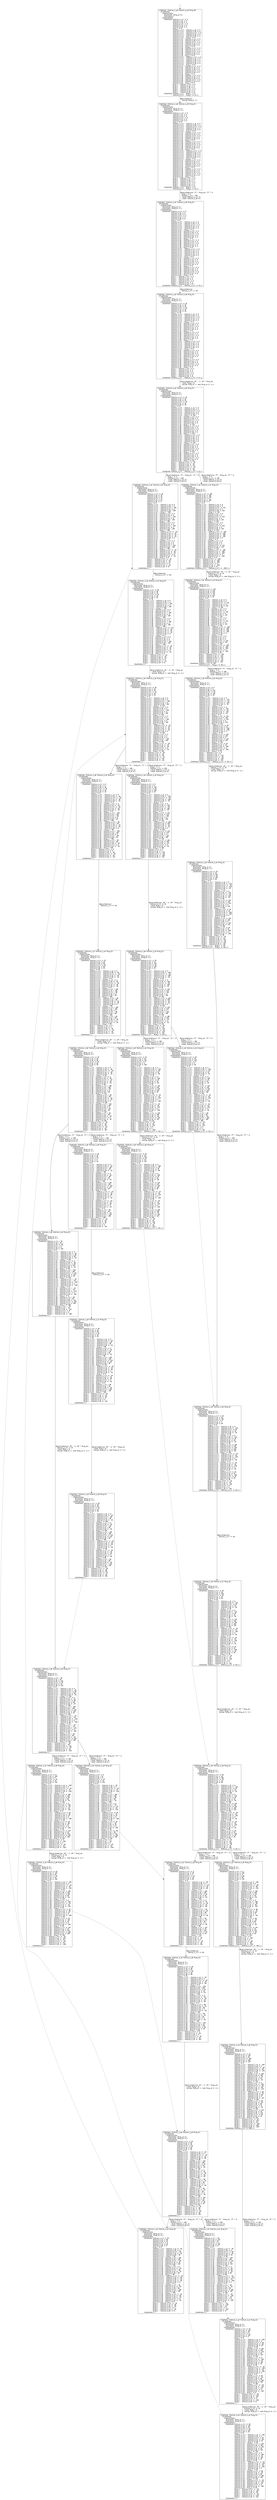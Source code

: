 digraph arg {
	label="";
		node_0 [label="(XtaState (Station_1_q0 Station_2_q0 Ring_S0)\l  (Prod2State\l    (ItpExplState\l      (ExplState (Ring_id 0))\l      (ExplState))\l    (ItpZoneState\l      (ZoneState Station_1_trt >= 0\l                 Station_1_xA >= 0\l                 Station_1_xB >= 0\l                 Station_2_trt >= 0\l                 Station_2_xA >= 0\l                 Station_2_xB >= 0\l                 Ring_t >= 0\l                 Station_1_trt - Station_1_xA <= 0\l                 Station_1_trt - Station_1_xB <= 0\l                 Station_1_trt - Station_2_trt <= 0\l                 Station_1_trt - Station_2_xA <= 0\l                 Station_1_trt - Station_2_xB <= 0\l                 Station_1_trt - Ring_t <= 0\l                 Station_1_xA - Station_1_trt <= 0\l                 Station_1_xA - Station_1_xB <= 0\l                 Station_1_xA - Station_2_trt <= 0\l                 Station_1_xA - Station_2_xA <= 0\l                 Station_1_xA - Station_2_xB <= 0\l                 Station_1_xA - Ring_t <= 0\l                 Station_1_xB - Station_1_trt <= 0\l                 Station_1_xB - Station_1_xA <= 0\l                 Station_1_xB - Station_2_trt <= 0\l                 Station_1_xB - Station_2_xA <= 0\l                 Station_1_xB - Station_2_xB <= 0\l                 Station_1_xB - Ring_t <= 0\l                 Station_2_trt - Station_1_trt <= 0\l                 Station_2_trt - Station_1_xA <= 0\l                 Station_2_trt - Station_1_xB <= 0\l                 Station_2_trt - Station_2_xA <= 0\l                 Station_2_trt - Station_2_xB <= 0\l                 Station_2_trt - Ring_t <= 0\l                 Station_2_xA - Station_1_trt <= 0\l                 Station_2_xA - Station_1_xA <= 0\l                 Station_2_xA - Station_1_xB <= 0\l                 Station_2_xA - Station_2_trt <= 0\l                 Station_2_xA - Station_2_xB <= 0\l                 Station_2_xA - Ring_t <= 0\l                 Station_2_xB - Station_1_trt <= 0\l                 Station_2_xB - Station_1_xA <= 0\l                 Station_2_xB - Station_1_xB <= 0\l                 Station_2_xB - Station_2_trt <= 0\l                 Station_2_xB - Station_2_xA <= 0\l                 Station_2_xB - Ring_t <= 0\l                 Ring_t - Station_1_trt <= 0\l                 Ring_t - Station_1_xA <= 0\l                 Ring_t - Station_1_xB <= 0\l                 Ring_t - Station_2_trt <= 0\l                 Ring_t - Station_2_xA <= 0\l                 Ring_t - Station_2_xB <= 0)\l      (ZoneState Station_1_trt - Ring_t <= 0\l                 Station_2_trt - Ring_t <= 0))))\l",style="solid,filled",fontname="courier",fillcolor="#FFFFFF",color="#000000",shape=rectangle];
		node_1 [label="(XtaState (Station_1_q0 Station_2_q0 Ring_S1)\l  (Prod2State\l    (ItpExplState\l      (ExplState (Ring_id 1))\l      (ExplState (Ring_id 1)))\l    (ItpZoneState\l      (ZoneState Station_1_trt >= 0\l                 Station_1_xA >= 0\l                 Station_1_xB >= 0\l                 Station_2_trt >= 0\l                 Station_2_xA >= 0\l                 Station_2_xB >= 0\l                 Ring_t >= 0\l                 Station_1_trt - Station_1_xA <= 0\l                 Station_1_trt - Station_1_xB <= 0\l                 Station_1_trt - Station_2_trt <= 0\l                 Station_1_trt - Station_2_xA <= 0\l                 Station_1_trt - Station_2_xB <= 0\l                 Station_1_trt - Ring_t <= 0\l                 Station_1_xA - Station_1_trt <= 0\l                 Station_1_xA - Station_1_xB <= 0\l                 Station_1_xA - Station_2_trt <= 0\l                 Station_1_xA - Station_2_xA <= 0\l                 Station_1_xA - Station_2_xB <= 0\l                 Station_1_xA - Ring_t <= 0\l                 Station_1_xB - Station_1_trt <= 0\l                 Station_1_xB - Station_1_xA <= 0\l                 Station_1_xB - Station_2_trt <= 0\l                 Station_1_xB - Station_2_xA <= 0\l                 Station_1_xB - Station_2_xB <= 0\l                 Station_1_xB - Ring_t <= 0\l                 Station_2_trt - Station_1_trt <= 0\l                 Station_2_trt - Station_1_xA <= 0\l                 Station_2_trt - Station_1_xB <= 0\l                 Station_2_trt - Station_2_xA <= 0\l                 Station_2_trt - Station_2_xB <= 0\l                 Station_2_trt - Ring_t <= 0\l                 Station_2_xA - Station_1_trt <= 0\l                 Station_2_xA - Station_1_xA <= 0\l                 Station_2_xA - Station_1_xB <= 0\l                 Station_2_xA - Station_2_trt <= 0\l                 Station_2_xA - Station_2_xB <= 0\l                 Station_2_xA - Ring_t <= 0\l                 Station_2_xB - Station_1_trt <= 0\l                 Station_2_xB - Station_1_xA <= 0\l                 Station_2_xB - Station_1_xB <= 0\l                 Station_2_xB - Station_2_trt <= 0\l                 Station_2_xB - Station_2_xA <= 0\l                 Station_2_xB - Ring_t <= 0\l                 Ring_t - Station_1_trt <= 0\l                 Ring_t - Station_1_xA <= 0\l                 Ring_t - Station_1_xB <= 0\l                 Ring_t - Station_2_trt <= 0\l                 Ring_t - Station_2_xA <= 0\l                 Ring_t - Station_2_xB <= 0)\l      (ZoneState Station_1_trt - Ring_t <= 0\l                 Station_2_trt - Ring_t <= 0))))\l",style="solid,filled",fontname="courier",fillcolor="#FFFFFF",color="#000000",shape=rectangle];
		node_2 [label="(XtaState (Station_1_q2 Station_2_q0 Ring_S2)\l  (Prod2State\l    (ItpExplState\l      (ExplState (Ring_id 1))\l      (ExplState (Ring_id 1)))\l    (ItpZoneState\l      (ZoneState Station_1_trt >= 0\l                 Station_1_xA >= 0\l                 Station_1_xB >= 0\l                 Station_2_trt >= 0\l                 Station_2_xA >= 0\l                 Station_2_xB >= 0\l                 Ring_t >= 0\l                 Station_1_trt - Station_1_xA <= 0\l                 Station_1_trt - Station_1_xB <= 0\l                 Station_1_trt - Station_2_trt <= 0\l                 Station_1_trt - Station_2_xA <= 0\l                 Station_1_trt - Station_2_xB <= 0\l                 Station_1_trt - Ring_t <= 0\l                 Station_1_xA - Station_1_trt <= 0\l                 Station_1_xA - Station_1_xB <= 0\l                 Station_1_xA - Station_2_trt <= 0\l                 Station_1_xA - Station_2_xA <= 0\l                 Station_1_xA - Station_2_xB <= 0\l                 Station_1_xA - Ring_t <= 0\l                 Station_1_xB - Station_1_trt <= 0\l                 Station_1_xB - Station_1_xA <= 0\l                 Station_1_xB - Station_2_trt <= 0\l                 Station_1_xB - Station_2_xA <= 0\l                 Station_1_xB - Station_2_xB <= 0\l                 Station_1_xB - Ring_t <= 0\l                 Station_2_trt - Station_1_trt <= 0\l                 Station_2_trt - Station_1_xA <= 0\l                 Station_2_trt - Station_1_xB <= 0\l                 Station_2_trt - Station_2_xA <= 0\l                 Station_2_trt - Station_2_xB <= 0\l                 Station_2_trt - Ring_t <= 0\l                 Station_2_xA - Station_1_trt <= 0\l                 Station_2_xA - Station_1_xA <= 0\l                 Station_2_xA - Station_1_xB <= 0\l                 Station_2_xA - Station_2_trt <= 0\l                 Station_2_xA - Station_2_xB <= 0\l                 Station_2_xA - Ring_t <= 0\l                 Station_2_xB - Station_1_trt <= 0\l                 Station_2_xB - Station_1_xA <= 0\l                 Station_2_xB - Station_1_xB <= 0\l                 Station_2_xB - Station_2_trt <= 0\l                 Station_2_xB - Station_2_xA <= 0\l                 Station_2_xB - Ring_t <= 0\l                 Ring_t - Station_1_trt <= 0\l                 Ring_t - Station_1_xA <= 0\l                 Ring_t - Station_1_xB <= 0\l                 Ring_t - Station_2_trt <= 0\l                 Ring_t - Station_2_xA <= 0\l                 Ring_t - Station_2_xB <= 0)\l      (ZoneState Station_2_trt - Station_1_trt <= 0))))\l",style="solid,filled",fontname="courier",fillcolor="#FFFFFF",color="#000000",shape=rectangle];
		node_3 [label="(XtaState (Station_1_q3 Station_2_q0 Ring_S2)\l  (Prod2State\l    (ItpExplState\l      (ExplState (Ring_id 1))\l      (ExplState (Ring_id 1)))\l    (ItpZoneState\l      (ZoneState Station_1_trt >= 20\l                 Station_1_xA >= 20\l                 Station_1_xB >= 20\l                 Station_2_trt >= 20\l                 Station_2_xA >= 20\l                 Station_2_xB >= 20\l                 Ring_t >= 20\l                 Station_1_trt - Station_1_xA <= 0\l                 Station_1_trt - Station_1_xB <= 0\l                 Station_1_trt - Station_2_trt <= 0\l                 Station_1_trt - Station_2_xA <= 0\l                 Station_1_trt - Station_2_xB <= 0\l                 Station_1_trt - Ring_t <= 0\l                 Station_1_xA - Station_1_trt <= 0\l                 Station_1_xA - Station_1_xB <= 0\l                 Station_1_xA - Station_2_trt <= 0\l                 Station_1_xA - Station_2_xA <= 0\l                 Station_1_xA - Station_2_xB <= 0\l                 Station_1_xA - Ring_t <= 0\l                 Station_1_xB - Station_1_trt <= 0\l                 Station_1_xB - Station_1_xA <= 0\l                 Station_1_xB - Station_2_trt <= 0\l                 Station_1_xB - Station_2_xA <= 0\l                 Station_1_xB - Station_2_xB <= 0\l                 Station_1_xB - Ring_t <= 0\l                 Station_2_trt - Station_1_trt <= 0\l                 Station_2_trt - Station_1_xA <= 0\l                 Station_2_trt - Station_1_xB <= 0\l                 Station_2_trt - Station_2_xA <= 0\l                 Station_2_trt - Station_2_xB <= 0\l                 Station_2_trt - Ring_t <= 0\l                 Station_2_xA - Station_1_trt <= 0\l                 Station_2_xA - Station_1_xA <= 0\l                 Station_2_xA - Station_1_xB <= 0\l                 Station_2_xA - Station_2_trt <= 0\l                 Station_2_xA - Station_2_xB <= 0\l                 Station_2_xA - Ring_t <= 0\l                 Station_2_xB - Station_1_trt <= 0\l                 Station_2_xB - Station_1_xA <= 0\l                 Station_2_xB - Station_1_xB <= 0\l                 Station_2_xB - Station_2_trt <= 0\l                 Station_2_xB - Station_2_xA <= 0\l                 Station_2_xB - Ring_t <= 0\l                 Ring_t - Station_1_trt <= 0\l                 Ring_t - Station_1_xA <= 0\l                 Ring_t - Station_1_xB <= 0\l                 Ring_t - Station_2_trt <= 0\l                 Ring_t - Station_2_xA <= 0\l                 Ring_t - Station_2_xB <= 0)\l      (ZoneState Station_2_trt - Station_1_trt <= 0))))\l",style="solid,filled",fontname="courier",fillcolor="#FFFFFF",color="#000000",shape=rectangle];
		node_4 [label="(XtaState (Station_1_q4 Station_2_q0 Ring_S1)\l  (Prod2State\l    (ItpExplState\l      (ExplState (Ring_id 2))\l      (ExplState (Ring_id 2)))\l    (ItpZoneState\l      (ZoneState Station_1_trt >= 20\l                 Station_1_xA >= 20\l                 Station_1_xB >= 20\l                 Station_2_trt >= 20\l                 Station_2_xA >= 20\l                 Station_2_xB >= 20\l                 Ring_t >= 0\l                 Station_1_trt - Station_1_xA <= 0\l                 Station_1_trt - Station_1_xB <= 0\l                 Station_1_trt - Station_2_trt <= 0\l                 Station_1_trt - Station_2_xA <= 0\l                 Station_1_trt - Station_2_xB <= 0\l                 Station_1_trt - Ring_t <= 120\l                 Station_1_xA - Station_1_trt <= 0\l                 Station_1_xA - Station_1_xB <= 0\l                 Station_1_xA - Station_2_trt <= 0\l                 Station_1_xA - Station_2_xA <= 0\l                 Station_1_xA - Station_2_xB <= 0\l                 Station_1_xA - Ring_t <= 120\l                 Station_1_xB - Station_1_trt <= 0\l                 Station_1_xB - Station_1_xA <= 0\l                 Station_1_xB - Station_2_trt <= 0\l                 Station_1_xB - Station_2_xA <= 0\l                 Station_1_xB - Station_2_xB <= 0\l                 Station_1_xB - Ring_t <= 120\l                 Station_2_trt - Station_1_trt <= 0\l                 Station_2_trt - Station_1_xA <= 0\l                 Station_2_trt - Station_1_xB <= 0\l                 Station_2_trt - Station_2_xA <= 0\l                 Station_2_trt - Station_2_xB <= 0\l                 Station_2_trt - Ring_t <= 120\l                 Station_2_xA - Station_1_trt <= 0\l                 Station_2_xA - Station_1_xA <= 0\l                 Station_2_xA - Station_1_xB <= 0\l                 Station_2_xA - Station_2_trt <= 0\l                 Station_2_xA - Station_2_xB <= 0\l                 Station_2_xA - Ring_t <= 120\l                 Station_2_xB - Station_1_trt <= 0\l                 Station_2_xB - Station_1_xA <= 0\l                 Station_2_xB - Station_1_xB <= 0\l                 Station_2_xB - Station_2_trt <= 0\l                 Station_2_xB - Station_2_xA <= 0\l                 Station_2_xB - Ring_t <= 120\l                 Ring_t - Station_1_trt <= -20\l                 Ring_t - Station_1_xA <= -20\l                 Ring_t - Station_1_xB <= -20\l                 Ring_t - Station_2_trt <= -20\l                 Ring_t - Station_2_xA <= -20\l                 Ring_t - Station_2_xB <= -20)\l      (ZoneState Station_2_trt - Station_1_trt <= 0))))\l",style="solid,filled",fontname="courier",fillcolor="#FFFFFF",color="#000000",shape=rectangle];
		node_6 [label="(XtaState (Station_1_q4 Station_2_q2 Ring_S2)\l  (Prod2State\l    (ItpExplState\l      (ExplState (Ring_id 2))\l      (ExplState (Ring_id 2)))\l    (ItpZoneState\l      (ZoneState Station_1_trt >= 20\l                 Station_1_xA >= 20\l                 Station_1_xB >= 20\l                 Station_2_trt >= 0\l                 Station_2_xA >= 20\l                 Station_2_xB >= 0\l                 Ring_t >= 0\l                 Station_1_trt - Station_1_xA <= 0\l                 Station_1_trt - Station_1_xB <= 0\l                 Station_1_trt - Station_2_trt < 100\l                 Station_1_trt - Station_2_xA <= 0\l                 Station_1_trt - Station_2_xB < 100\l                 Station_1_trt - Ring_t < 100\l                 Station_1_xA - Station_1_trt <= 0\l                 Station_1_xA - Station_1_xB <= 0\l                 Station_1_xA - Station_2_trt < 100\l                 Station_1_xA - Station_2_xA <= 0\l                 Station_1_xA - Station_2_xB < 100\l                 Station_1_xA - Ring_t < 100\l                 Station_1_xB - Station_1_trt <= 0\l                 Station_1_xB - Station_1_xA <= 0\l                 Station_1_xB - Station_2_trt < 100\l                 Station_1_xB - Station_2_xA <= 0\l                 Station_1_xB - Station_2_xB < 100\l                 Station_1_xB - Ring_t < 100\l                 Station_2_trt - Station_1_trt <= -20\l                 Station_2_trt - Station_1_xA <= -20\l                 Station_2_trt - Station_1_xB <= -20\l                 Station_2_trt - Station_2_xA <= -20\l                 Station_2_trt - Station_2_xB <= 0\l                 Station_2_trt - Ring_t <= 0\l                 Station_2_xA - Station_1_trt <= 0\l                 Station_2_xA - Station_1_xA <= 0\l                 Station_2_xA - Station_1_xB <= 0\l                 Station_2_xA - Station_2_trt < 100\l                 Station_2_xA - Station_2_xB < 100\l                 Station_2_xA - Ring_t < 100\l                 Station_2_xB - Station_1_trt <= -20\l                 Station_2_xB - Station_1_xA <= -20\l                 Station_2_xB - Station_1_xB <= -20\l                 Station_2_xB - Station_2_trt <= 0\l                 Station_2_xB - Station_2_xA <= -20\l                 Station_2_xB - Ring_t <= 0\l                 Ring_t - Station_1_trt <= -20\l                 Ring_t - Station_1_xA <= -20\l                 Ring_t - Station_1_xB <= -20\l                 Ring_t - Station_2_trt <= 0\l                 Ring_t - Station_2_xA <= -20\l                 Ring_t - Station_2_xB <= 0)\l      (ZoneState))))\l",style="solid,filled",fontname="courier",fillcolor="#FFFFFF",color="#000000",shape=rectangle];
		node_8 [label="(XtaState (Station_1_q4 Station_2_q3 Ring_S2)\l  (Prod2State\l    (ItpExplState\l      (ExplState (Ring_id 2))\l      (ExplState (Ring_id 2)))\l    (ItpZoneState\l      (ZoneState Station_1_trt >= 40\l                 Station_1_xA >= 40\l                 Station_1_xB >= 40\l                 Station_2_trt >= 20\l                 Station_2_xA >= 40\l                 Station_2_xB >= 20\l                 Ring_t >= 20\l                 Station_1_trt - Station_1_xA <= 0\l                 Station_1_trt - Station_1_xB <= 0\l                 Station_1_trt - Station_2_trt < 100\l                 Station_1_trt - Station_2_xA <= 0\l                 Station_1_trt - Station_2_xB < 100\l                 Station_1_trt - Ring_t < 100\l                 Station_1_xA - Station_1_trt <= 0\l                 Station_1_xA - Station_1_xB <= 0\l                 Station_1_xA - Station_2_trt < 100\l                 Station_1_xA - Station_2_xA <= 0\l                 Station_1_xA - Station_2_xB < 100\l                 Station_1_xA - Ring_t < 100\l                 Station_1_xB - Station_1_trt <= 0\l                 Station_1_xB - Station_1_xA <= 0\l                 Station_1_xB - Station_2_trt < 100\l                 Station_1_xB - Station_2_xA <= 0\l                 Station_1_xB - Station_2_xB < 100\l                 Station_1_xB - Ring_t < 100\l                 Station_2_trt - Station_1_trt <= -20\l                 Station_2_trt - Station_1_xA <= -20\l                 Station_2_trt - Station_1_xB <= -20\l                 Station_2_trt - Station_2_xA <= -20\l                 Station_2_trt - Station_2_xB <= 0\l                 Station_2_trt - Ring_t <= 0\l                 Station_2_xA - Station_1_trt <= 0\l                 Station_2_xA - Station_1_xA <= 0\l                 Station_2_xA - Station_1_xB <= 0\l                 Station_2_xA - Station_2_trt < 100\l                 Station_2_xA - Station_2_xB < 100\l                 Station_2_xA - Ring_t < 100\l                 Station_2_xB - Station_1_trt <= -20\l                 Station_2_xB - Station_1_xA <= -20\l                 Station_2_xB - Station_1_xB <= -20\l                 Station_2_xB - Station_2_trt <= 0\l                 Station_2_xB - Station_2_xA <= -20\l                 Station_2_xB - Ring_t <= 0\l                 Ring_t - Station_1_trt <= -20\l                 Ring_t - Station_1_xA <= -20\l                 Ring_t - Station_1_xB <= -20\l                 Ring_t - Station_2_trt <= 0\l                 Ring_t - Station_2_xA <= -20\l                 Ring_t - Station_2_xB <= 0)\l      (ZoneState))))\l",style="solid,filled",fontname="courier",fillcolor="#FFFFFF",color="#000000",shape=rectangle];
		node_10 [label="(XtaState (Station_1_q4 Station_2_q4 Ring_S1)\l  (Prod2State\l    (ItpExplState\l      (ExplState (Ring_id 1))\l      (ExplState (Ring_id 1)))\l    (ItpZoneState\l      (ZoneState Station_1_trt >= 40\l                 Station_1_xA >= 40\l                 Station_1_xB >= 40\l                 Station_2_trt >= 20\l                 Station_2_xA >= 40\l                 Station_2_xB >= 20\l                 Ring_t >= 0\l                 Station_1_trt - Station_1_xA <= 0\l                 Station_1_trt - Station_1_xB <= 0\l                 Station_1_trt - Station_2_trt < 100\l                 Station_1_trt - Station_2_xA <= 0\l                 Station_1_trt - Station_2_xB < 100\l                 Station_1_trt - Ring_t <= 120\l                 Station_1_xA - Station_1_trt <= 0\l                 Station_1_xA - Station_1_xB <= 0\l                 Station_1_xA - Station_2_trt < 100\l                 Station_1_xA - Station_2_xA <= 0\l                 Station_1_xA - Station_2_xB < 100\l                 Station_1_xA - Ring_t <= 120\l                 Station_1_xB - Station_1_trt <= 0\l                 Station_1_xB - Station_1_xA <= 0\l                 Station_1_xB - Station_2_trt < 100\l                 Station_1_xB - Station_2_xA <= 0\l                 Station_1_xB - Station_2_xB < 100\l                 Station_1_xB - Ring_t <= 120\l                 Station_2_trt - Station_1_trt <= -20\l                 Station_2_trt - Station_1_xA <= -20\l                 Station_2_trt - Station_1_xB <= -20\l                 Station_2_trt - Station_2_xA <= -20\l                 Station_2_trt - Station_2_xB <= 0\l                 Station_2_trt - Ring_t <= 100\l                 Station_2_xA - Station_1_trt <= 0\l                 Station_2_xA - Station_1_xA <= 0\l                 Station_2_xA - Station_1_xB <= 0\l                 Station_2_xA - Station_2_trt < 100\l                 Station_2_xA - Station_2_xB < 100\l                 Station_2_xA - Ring_t <= 120\l                 Station_2_xB - Station_1_trt <= -20\l                 Station_2_xB - Station_1_xA <= -20\l                 Station_2_xB - Station_1_xB <= -20\l                 Station_2_xB - Station_2_trt <= 0\l                 Station_2_xB - Station_2_xA <= -20\l                 Station_2_xB - Ring_t <= 100\l                 Ring_t - Station_1_trt <= -40\l                 Ring_t - Station_1_xA <= -40\l                 Ring_t - Station_1_xB <= -40\l                 Ring_t - Station_2_trt <= -20\l                 Ring_t - Station_2_xA <= -40\l                 Ring_t - Station_2_xB <= -20)\l      (ZoneState))))\l",style="solid,filled",fontname="courier",fillcolor="#FFFFFF",color="#000000",shape=rectangle];
		node_12 [label="(XtaState (Station_1_q5 Station_2_q4 Ring_S2)\l  (Prod2State\l    (ItpExplState\l      (ExplState (Ring_id 1))\l      (ExplState (Ring_id 1)))\l    (ItpZoneState\l      (ZoneState Station_1_trt >= 0\l                 Station_1_xA >= 0\l                 Station_1_xB >= 100\l                 Station_2_trt >= 20\l                 Station_2_xA >= 100\l                 Station_2_xB >= 20\l                 Ring_t >= 0\l                 Station_1_trt - Station_1_xA <= 0\l                 Station_1_trt - Station_1_xB <= -100\l                 Station_1_trt - Station_2_trt <= -20\l                 Station_1_trt - Station_2_xA <= -100\l                 Station_1_trt - Station_2_xB <= -20\l                 Station_1_trt - Ring_t <= 0\l                 Station_1_xA - Station_1_trt <= 0\l                 Station_1_xA - Station_1_xB <= -100\l                 Station_1_xA - Station_2_trt <= -20\l                 Station_1_xA - Station_2_xA <= -100\l                 Station_1_xA - Station_2_xB <= -20\l                 Station_1_xA - Ring_t <= 0\l                 Station_1_xB - Station_1_trt <= 120\l                 Station_1_xB - Station_1_xA <= 120\l                 Station_1_xB - Station_2_trt < 100\l                 Station_1_xB - Station_2_xA <= 0\l                 Station_1_xB - Station_2_xB < 100\l                 Station_1_xB - Ring_t <= 120\l                 Station_2_trt - Station_1_trt <= 100\l                 Station_2_trt - Station_1_xA <= 100\l                 Station_2_trt - Station_1_xB <= -20\l                 Station_2_trt - Station_2_xA <= -20\l                 Station_2_trt - Station_2_xB <= 0\l                 Station_2_trt - Ring_t <= 100\l                 Station_2_xA - Station_1_trt <= 120\l                 Station_2_xA - Station_1_xA <= 120\l                 Station_2_xA - Station_1_xB <= 0\l                 Station_2_xA - Station_2_trt < 100\l                 Station_2_xA - Station_2_xB < 100\l                 Station_2_xA - Ring_t <= 120\l                 Station_2_xB - Station_1_trt <= 100\l                 Station_2_xB - Station_1_xA <= 100\l                 Station_2_xB - Station_1_xB <= -20\l                 Station_2_xB - Station_2_trt <= 0\l                 Station_2_xB - Station_2_xA <= -20\l                 Station_2_xB - Ring_t <= 100\l                 Ring_t - Station_1_trt <= 0\l                 Ring_t - Station_1_xA <= 0\l                 Ring_t - Station_1_xB <= -100\l                 Ring_t - Station_2_trt <= -20\l                 Ring_t - Station_2_xA <= -100\l                 Ring_t - Station_2_xB <= -20)\l      (ZoneState))))\l",style="solid,filled",fontname="courier",fillcolor="#FFFFFF",color="#000000",shape=rectangle];
		node_15 [label="(XtaState (Station_1_q0 Station_2_q4 Ring_S1)\l  (Prod2State\l    (ItpExplState\l      (ExplState (Ring_id 2))\l      (ExplState (Ring_id 2)))\l    (ItpZoneState\l      (ZoneState Station_1_trt >= 20\l                 Station_1_xA >= 20\l                 Station_1_xB >= 120\l                 Station_2_trt >= 40\l                 Station_2_xA >= 120\l                 Station_2_xB >= 40\l                 Ring_t >= 0\l                 Station_1_trt - Station_1_xA <= 0\l                 Station_1_trt - Station_1_xB <= -100\l                 Station_1_trt - Station_2_trt <= -20\l                 Station_1_trt - Station_2_xA <= -100\l                 Station_1_trt - Station_2_xB <= -20\l                 Station_1_trt - Ring_t <= 20\l                 Station_1_xA - Station_1_trt <= 0\l                 Station_1_xA - Station_1_xB <= -100\l                 Station_1_xA - Station_2_trt <= -20\l                 Station_1_xA - Station_2_xA <= -100\l                 Station_1_xA - Station_2_xB <= -20\l                 Station_1_xA - Ring_t <= 20\l                 Station_1_xB - Station_1_trt <= 120\l                 Station_1_xB - Station_1_xA <= 120\l                 Station_1_xB - Station_2_trt < 100\l                 Station_1_xB - Station_2_xA <= 0\l                 Station_1_xB - Station_2_xB < 100\l                 Station_1_xB - Ring_t <= 140\l                 Station_2_trt - Station_1_trt <= 100\l                 Station_2_trt - Station_1_xA <= 100\l                 Station_2_trt - Station_1_xB <= -20\l                 Station_2_trt - Station_2_xA <= -20\l                 Station_2_trt - Station_2_xB <= 0\l                 Station_2_trt - Ring_t <= 120\l                 Station_2_xA - Station_1_trt <= 120\l                 Station_2_xA - Station_1_xA <= 120\l                 Station_2_xA - Station_1_xB <= 0\l                 Station_2_xA - Station_2_trt < 100\l                 Station_2_xA - Station_2_xB < 100\l                 Station_2_xA - Ring_t <= 140\l                 Station_2_xB - Station_1_trt <= 100\l                 Station_2_xB - Station_1_xA <= 100\l                 Station_2_xB - Station_1_xB <= -20\l                 Station_2_xB - Station_2_trt <= 0\l                 Station_2_xB - Station_2_xA <= -20\l                 Station_2_xB - Ring_t <= 120\l                 Ring_t - Station_1_trt <= -20\l                 Ring_t - Station_1_xA <= -20\l                 Ring_t - Station_1_xB <= -120\l                 Ring_t - Station_2_trt <= -40\l                 Ring_t - Station_2_xA <= -120\l                 Ring_t - Station_2_xB <= -40)\l      (ZoneState Station_1_trt - Ring_t <= 20))))\l",style="solid,filled",fontname="courier",fillcolor="#FFFFFF",color="#000000",shape=rectangle];
		node_18 [label="(XtaState (Station_1_q0 Station_2_q5 Ring_S2)\l  (Prod2State\l    (ItpExplState\l      (ExplState (Ring_id 2))\l      (ExplState (Ring_id 2)))\l    (ItpZoneState\l      (ZoneState Station_1_trt >= 20\l                 Station_1_xA >= 20\l                 Station_1_xB >= 120\l                 Station_2_trt >= 0\l                 Station_2_xA >= 0\l                 Station_2_xB >= 100\l                 Ring_t >= 0\l                 Station_1_trt - Station_1_xA <= 0\l                 Station_1_trt - Station_1_xB <= -100\l                 Station_1_trt - Station_2_trt <= 20\l                 Station_1_trt - Station_2_xA <= 20\l                 Station_1_trt - Station_2_xB <= -80\l                 Station_1_trt - Ring_t <= 20\l                 Station_1_xA - Station_1_trt <= 0\l                 Station_1_xA - Station_1_xB <= -100\l                 Station_1_xA - Station_2_trt <= 20\l                 Station_1_xA - Station_2_xA <= 20\l                 Station_1_xA - Station_2_xB <= -80\l                 Station_1_xA - Ring_t <= 20\l                 Station_1_xB - Station_1_trt <= 120\l                 Station_1_xB - Station_1_xA <= 120\l                 Station_1_xB - Station_2_trt <= 140\l                 Station_1_xB - Station_2_xA <= 140\l                 Station_1_xB - Station_2_xB <= 40\l                 Station_1_xB - Ring_t <= 140\l                 Station_2_trt - Station_1_trt <= -20\l                 Station_2_trt - Station_1_xA <= -20\l                 Station_2_trt - Station_1_xB <= -120\l                 Station_2_trt - Station_2_xA <= 0\l                 Station_2_trt - Station_2_xB <= -100\l                 Station_2_trt - Ring_t <= 0\l                 Station_2_xA - Station_1_trt <= -20\l                 Station_2_xA - Station_1_xA <= -20\l                 Station_2_xA - Station_1_xB <= -120\l                 Station_2_xA - Station_2_trt <= 0\l                 Station_2_xA - Station_2_xB <= -100\l                 Station_2_xA - Ring_t <= 0\l                 Station_2_xB - Station_1_trt <= 100\l                 Station_2_xB - Station_1_xA <= 100\l                 Station_2_xB - Station_1_xB <= -20\l                 Station_2_xB - Station_2_trt <= 120\l                 Station_2_xB - Station_2_xA <= 120\l                 Station_2_xB - Ring_t <= 120\l                 Ring_t - Station_1_trt <= -20\l                 Ring_t - Station_1_xA <= -20\l                 Ring_t - Station_1_xB <= -120\l                 Ring_t - Station_2_trt <= 0\l                 Ring_t - Station_2_xA <= 0\l                 Ring_t - Station_2_xB <= -100)\l      (ZoneState Station_1_trt - Station_2_trt <= 20))))\l",style="solid,filled",fontname="courier",fillcolor="#FFFFFF",color="#000000",shape=rectangle];
		node_22 [label="(XtaState (Station_1_q0 Station_2_q0 Ring_S1)\l  (Prod2State\l    (ItpExplState\l      (ExplState (Ring_id 1))\l      (ExplState (Ring_id 1)))\l    (ItpZoneState\l      (ZoneState Station_1_trt >= 40\l                 Station_1_xA >= 40\l                 Station_1_xB >= 140\l                 Station_2_trt >= 20\l                 Station_2_xA >= 20\l                 Station_2_xB >= 120\l                 Ring_t >= 0\l                 Station_1_trt - Station_1_xA <= 0\l                 Station_1_trt - Station_1_xB <= -100\l                 Station_1_trt - Station_2_trt <= 20\l                 Station_1_trt - Station_2_xA <= 20\l                 Station_1_trt - Station_2_xB <= -80\l                 Station_1_trt - Ring_t <= 40\l                 Station_1_xA - Station_1_trt <= 0\l                 Station_1_xA - Station_1_xB <= -100\l                 Station_1_xA - Station_2_trt <= 20\l                 Station_1_xA - Station_2_xA <= 20\l                 Station_1_xA - Station_2_xB <= -80\l                 Station_1_xA - Ring_t <= 40\l                 Station_1_xB - Station_1_trt <= 120\l                 Station_1_xB - Station_1_xA <= 120\l                 Station_1_xB - Station_2_trt <= 140\l                 Station_1_xB - Station_2_xA <= 140\l                 Station_1_xB - Station_2_xB <= 40\l                 Station_1_xB - Ring_t <= 160\l                 Station_2_trt - Station_1_trt <= -20\l                 Station_2_trt - Station_1_xA <= -20\l                 Station_2_trt - Station_1_xB <= -120\l                 Station_2_trt - Station_2_xA <= 0\l                 Station_2_trt - Station_2_xB <= -100\l                 Station_2_trt - Ring_t <= 20\l                 Station_2_xA - Station_1_trt <= -20\l                 Station_2_xA - Station_1_xA <= -20\l                 Station_2_xA - Station_1_xB <= -120\l                 Station_2_xA - Station_2_trt <= 0\l                 Station_2_xA - Station_2_xB <= -100\l                 Station_2_xA - Ring_t <= 20\l                 Station_2_xB - Station_1_trt <= 100\l                 Station_2_xB - Station_1_xA <= 100\l                 Station_2_xB - Station_1_xB <= -20\l                 Station_2_xB - Station_2_trt <= 120\l                 Station_2_xB - Station_2_xA <= 120\l                 Station_2_xB - Ring_t <= 140\l                 Ring_t - Station_1_trt <= -40\l                 Ring_t - Station_1_xA <= -40\l                 Ring_t - Station_1_xB <= -140\l                 Ring_t - Station_2_trt <= -20\l                 Ring_t - Station_2_xA <= -20\l                 Ring_t - Station_2_xB <= -120)\l      (ZoneState Station_1_trt - Station_2_trt <= 20))))\l",style="solid,filled",fontname="courier",fillcolor="#FFFFFF",color="#000000",shape=rectangle];
		node_21 [label="(XtaState (Station_1_q0 Station_2_q0 Ring_S1)\l  (Prod2State\l    (ItpExplState\l      (ExplState (Ring_id 1))\l      (ExplState (Ring_id 1)))\l    (ItpZoneState\l      (ZoneState Station_1_trt >= 40\l                 Station_1_xA >= 40\l                 Station_1_xB >= 160\l                 Station_2_trt >= 20\l                 Station_2_xA >= 20\l                 Station_2_xB >= 60\l                 Ring_t >= 0\l                 Station_1_trt - Station_1_xA <= 0\l                 Station_1_trt - Station_1_xB <= -120\l                 Station_1_trt - Station_2_trt <= 20\l                 Station_1_trt - Station_2_xA <= 20\l                 Station_1_trt - Station_2_xB <= -20\l                 Station_1_trt - Ring_t <= 100\l                 Station_1_xA - Station_1_trt <= 0\l                 Station_1_xA - Station_1_xB <= -120\l                 Station_1_xA - Station_2_trt <= 20\l                 Station_1_xA - Station_2_xA <= 20\l                 Station_1_xA - Station_2_xB <= -20\l                 Station_1_xA - Ring_t <= 100\l                 Station_1_xB - Station_1_trt <= 140\l                 Station_1_xB - Station_1_xA <= 140\l                 Station_1_xB - Station_2_trt <= 160\l                 Station_1_xB - Station_2_xA <= 160\l                 Station_1_xB - Station_2_xB <= 120\l                 Station_1_xB - Ring_t <= 240\l                 Station_2_trt - Station_1_trt <= -20\l                 Station_2_trt - Station_1_xA <= -20\l                 Station_2_trt - Station_1_xB <= -140\l                 Station_2_trt - Station_2_xA <= 0\l                 Station_2_trt - Station_2_xB <= -40\l                 Station_2_trt - Ring_t <= 80\l                 Station_2_xA - Station_1_trt <= -20\l                 Station_2_xA - Station_1_xA <= -20\l                 Station_2_xA - Station_1_xB <= -140\l                 Station_2_xA - Station_2_trt <= 0\l                 Station_2_xA - Station_2_xB <= -40\l                 Station_2_xA - Ring_t <= 80\l                 Station_2_xB - Station_1_trt <= 20\l                 Station_2_xB - Station_1_xA <= 20\l                 Station_2_xB - Station_1_xB <= -100\l                 Station_2_xB - Station_2_trt <= 40\l                 Station_2_xB - Station_2_xA <= 40\l                 Station_2_xB - Ring_t <= 120\l                 Ring_t - Station_1_trt <= -40\l                 Ring_t - Station_1_xA <= -40\l                 Ring_t - Station_1_xB <= -160\l                 Ring_t - Station_2_trt <= -20\l                 Ring_t - Station_2_xA <= -20\l                 Ring_t - Station_2_xB <= -60)\l      (ZoneState Station_1_trt - Station_2_trt <= 20))))\l",style="solid,filled",fontname="courier",fillcolor="#FFFFFF",color="#000000",shape=rectangle];
		node_24 [label="(XtaState (Station_1_q2 Station_2_q0 Ring_S2)\l  (Prod2State\l    (ItpExplState\l      (ExplState (Ring_id 1))\l      (ExplState (Ring_id 1)))\l    (ItpZoneState\l      (ZoneState Station_1_trt >= 0\l                 Station_1_xA >= 40\l                 Station_1_xB >= 0\l                 Station_2_trt >= 20\l                 Station_2_xA >= 20\l                 Station_2_xB >= 60\l                 Ring_t >= 0\l                 Station_1_trt - Station_1_xA <= -40\l                 Station_1_trt - Station_1_xB <= 0\l                 Station_1_trt - Station_2_trt <= -20\l                 Station_1_trt - Station_2_xA <= -20\l                 Station_1_trt - Station_2_xB <= -60\l                 Station_1_trt - Ring_t <= 0\l                 Station_1_xA - Station_1_trt < 100\l                 Station_1_xA - Station_1_xB < 100\l                 Station_1_xA - Station_2_trt <= 20\l                 Station_1_xA - Station_2_xA <= 20\l                 Station_1_xA - Station_2_xB <= -20\l                 Station_1_xA - Ring_t < 100\l                 Station_1_xB - Station_1_trt <= 0\l                 Station_1_xB - Station_1_xA <= -40\l                 Station_1_xB - Station_2_trt <= -20\l                 Station_1_xB - Station_2_xA <= -20\l                 Station_1_xB - Station_2_xB <= -60\l                 Station_1_xB - Ring_t <= 0\l                 Station_2_trt - Station_1_trt < 80\l                 Station_2_trt - Station_1_xA <= -20\l                 Station_2_trt - Station_1_xB < 80\l                 Station_2_trt - Station_2_xA <= 0\l                 Station_2_trt - Station_2_xB <= -40\l                 Station_2_trt - Ring_t < 80\l                 Station_2_xA - Station_1_trt < 80\l                 Station_2_xA - Station_1_xA <= -20\l                 Station_2_xA - Station_1_xB < 80\l                 Station_2_xA - Station_2_trt <= 0\l                 Station_2_xA - Station_2_xB <= -40\l                 Station_2_xA - Ring_t < 80\l                 Station_2_xB - Station_1_trt < 120\l                 Station_2_xB - Station_1_xA <= 20\l                 Station_2_xB - Station_1_xB < 120\l                 Station_2_xB - Station_2_trt <= 40\l                 Station_2_xB - Station_2_xA <= 40\l                 Station_2_xB - Ring_t < 120\l                 Ring_t - Station_1_trt <= 0\l                 Ring_t - Station_1_xA <= -40\l                 Ring_t - Station_1_xB <= 0\l                 Ring_t - Station_2_trt <= -20\l                 Ring_t - Station_2_xA <= -20\l                 Ring_t - Station_2_xB <= -60)\l      (ZoneState))))\l",style="solid,filled",fontname="courier",fillcolor="#FFFFFF",color="#000000",shape=rectangle];
		node_26 [label="(XtaState (Station_1_q3 Station_2_q0 Ring_S2)\l  (Prod2State\l    (ItpExplState\l      (ExplState (Ring_id 1))\l      (ExplState (Ring_id 1)))\l    (ItpZoneState\l      (ZoneState Station_1_trt >= 20\l                 Station_1_xA >= 60\l                 Station_1_xB >= 20\l                 Station_2_trt >= 40\l                 Station_2_xA >= 40\l                 Station_2_xB >= 80\l                 Ring_t >= 20\l                 Station_1_trt - Station_1_xA <= -40\l                 Station_1_trt - Station_1_xB <= 0\l                 Station_1_trt - Station_2_trt <= -20\l                 Station_1_trt - Station_2_xA <= -20\l                 Station_1_trt - Station_2_xB <= -60\l                 Station_1_trt - Ring_t <= 0\l                 Station_1_xA - Station_1_trt < 100\l                 Station_1_xA - Station_1_xB < 100\l                 Station_1_xA - Station_2_trt <= 20\l                 Station_1_xA - Station_2_xA <= 20\l                 Station_1_xA - Station_2_xB <= -20\l                 Station_1_xA - Ring_t < 100\l                 Station_1_xB - Station_1_trt <= 0\l                 Station_1_xB - Station_1_xA <= -40\l                 Station_1_xB - Station_2_trt <= -20\l                 Station_1_xB - Station_2_xA <= -20\l                 Station_1_xB - Station_2_xB <= -60\l                 Station_1_xB - Ring_t <= 0\l                 Station_2_trt - Station_1_trt < 80\l                 Station_2_trt - Station_1_xA <= -20\l                 Station_2_trt - Station_1_xB < 80\l                 Station_2_trt - Station_2_xA <= 0\l                 Station_2_trt - Station_2_xB <= -40\l                 Station_2_trt - Ring_t < 80\l                 Station_2_xA - Station_1_trt < 80\l                 Station_2_xA - Station_1_xA <= -20\l                 Station_2_xA - Station_1_xB < 80\l                 Station_2_xA - Station_2_trt <= 0\l                 Station_2_xA - Station_2_xB <= -40\l                 Station_2_xA - Ring_t < 80\l                 Station_2_xB - Station_1_trt < 120\l                 Station_2_xB - Station_1_xA <= 20\l                 Station_2_xB - Station_1_xB < 120\l                 Station_2_xB - Station_2_trt <= 40\l                 Station_2_xB - Station_2_xA <= 40\l                 Station_2_xB - Ring_t < 120\l                 Ring_t - Station_1_trt <= 0\l                 Ring_t - Station_1_xA <= -40\l                 Ring_t - Station_1_xB <= 0\l                 Ring_t - Station_2_trt <= -20\l                 Ring_t - Station_2_xA <= -20\l                 Ring_t - Station_2_xB <= -60)\l      (ZoneState))))\l",style="solid,filled",fontname="courier",fillcolor="#FFFFFF",color="#000000",shape=rectangle];
		node_28 [label="(XtaState (Station_1_q4 Station_2_q0 Ring_S1)\l  (Prod2State\l    (ItpExplState\l      (ExplState (Ring_id 2))\l      (ExplState (Ring_id 2)))\l    (ItpZoneState\l      (ZoneState Station_1_trt >= 20\l                 Station_1_xA >= 60\l                 Station_1_xB >= 20\l                 Station_2_trt >= 40\l                 Station_2_xA >= 40\l                 Station_2_xB >= 80\l                 Ring_t >= 0\l                 Station_1_trt - Station_1_xA <= -40\l                 Station_1_trt - Station_1_xB <= 0\l                 Station_1_trt - Station_2_trt <= -20\l                 Station_1_trt - Station_2_xA <= -20\l                 Station_1_trt - Station_2_xB <= -60\l                 Station_1_trt - Ring_t <= 80\l                 Station_1_xA - Station_1_trt < 100\l                 Station_1_xA - Station_1_xB < 100\l                 Station_1_xA - Station_2_trt <= 20\l                 Station_1_xA - Station_2_xA <= 20\l                 Station_1_xA - Station_2_xB <= -20\l                 Station_1_xA - Ring_t <= 120\l                 Station_1_xB - Station_1_trt <= 0\l                 Station_1_xB - Station_1_xA <= -40\l                 Station_1_xB - Station_2_trt <= -20\l                 Station_1_xB - Station_2_xA <= -20\l                 Station_1_xB - Station_2_xB <= -60\l                 Station_1_xB - Ring_t <= 80\l                 Station_2_trt - Station_1_trt < 80\l                 Station_2_trt - Station_1_xA <= -20\l                 Station_2_trt - Station_1_xB < 80\l                 Station_2_trt - Station_2_xA <= 0\l                 Station_2_trt - Station_2_xB <= -40\l                 Station_2_trt - Ring_t <= 100\l                 Station_2_xA - Station_1_trt < 80\l                 Station_2_xA - Station_1_xA <= -20\l                 Station_2_xA - Station_1_xB < 80\l                 Station_2_xA - Station_2_trt <= 0\l                 Station_2_xA - Station_2_xB <= -40\l                 Station_2_xA - Ring_t <= 100\l                 Station_2_xB - Station_1_trt < 120\l                 Station_2_xB - Station_1_xA <= 20\l                 Station_2_xB - Station_1_xB < 120\l                 Station_2_xB - Station_2_trt <= 40\l                 Station_2_xB - Station_2_xA <= 40\l                 Station_2_xB - Ring_t <= 140\l                 Ring_t - Station_1_trt <= -20\l                 Ring_t - Station_1_xA <= -60\l                 Ring_t - Station_1_xB <= -20\l                 Ring_t - Station_2_trt <= -40\l                 Ring_t - Station_2_xA <= -40\l                 Ring_t - Station_2_xB <= -80)\l      (ZoneState))))\l",style="solid,filled",fontname="courier",fillcolor="#FFFFFF",color="#000000",shape=rectangle];
		node_31 [label="(XtaState (Station_1_q4 Station_2_q2 Ring_S2)\l  (Prod2State\l    (ItpExplState\l      (ExplState (Ring_id 2))\l      (ExplState (Ring_id 2)))\l    (ItpZoneState\l      (ZoneState Station_1_trt >= 20\l                 Station_1_xA >= 60\l                 Station_1_xB >= 20\l                 Station_2_trt >= 0\l                 Station_2_xA >= 40\l                 Station_2_xB >= 0\l                 Ring_t >= 0\l                 Station_1_trt - Station_1_xA <= -40\l                 Station_1_trt - Station_1_xB <= 0\l                 Station_1_trt - Station_2_trt < 80\l                 Station_1_trt - Station_2_xA <= -20\l                 Station_1_trt - Station_2_xB < 80\l                 Station_1_trt - Ring_t < 80\l                 Station_1_xA - Station_1_trt < 100\l                 Station_1_xA - Station_1_xB < 100\l                 Station_1_xA - Station_2_trt < 120\l                 Station_1_xA - Station_2_xA <= 20\l                 Station_1_xA - Station_2_xB < 120\l                 Station_1_xA - Ring_t < 120\l                 Station_1_xB - Station_1_trt <= 0\l                 Station_1_xB - Station_1_xA <= -40\l                 Station_1_xB - Station_2_trt < 80\l                 Station_1_xB - Station_2_xA <= -20\l                 Station_1_xB - Station_2_xB < 80\l                 Station_1_xB - Ring_t < 80\l                 Station_2_trt - Station_1_trt <= -20\l                 Station_2_trt - Station_1_xA <= -60\l                 Station_2_trt - Station_1_xB <= -20\l                 Station_2_trt - Station_2_xA <= -40\l                 Station_2_trt - Station_2_xB <= 0\l                 Station_2_trt - Ring_t <= 0\l                 Station_2_xA - Station_1_trt < 80\l                 Station_2_xA - Station_1_xA <= -20\l                 Station_2_xA - Station_1_xB < 80\l                 Station_2_xA - Station_2_trt < 100\l                 Station_2_xA - Station_2_xB < 100\l                 Station_2_xA - Ring_t < 100\l                 Station_2_xB - Station_1_trt <= -20\l                 Station_2_xB - Station_1_xA <= -60\l                 Station_2_xB - Station_1_xB <= -20\l                 Station_2_xB - Station_2_trt <= 0\l                 Station_2_xB - Station_2_xA <= -40\l                 Station_2_xB - Ring_t <= 0\l                 Ring_t - Station_1_trt <= -20\l                 Ring_t - Station_1_xA <= -60\l                 Ring_t - Station_1_xB <= -20\l                 Ring_t - Station_2_trt <= 0\l                 Ring_t - Station_2_xA <= -40\l                 Ring_t - Station_2_xB <= 0)\l      (ZoneState))))\l",style="solid,filled",fontname="courier",fillcolor="#FFFFFF",color="#000000",shape=rectangle];
		node_30 [label="(XtaState (Station_1_q4 Station_2_q1 Ring_S2)\l  (Prod2State\l    (ItpExplState\l      (ExplState (Ring_id 2))\l      (ExplState (Ring_id 2)))\l    (ItpZoneState\l      (ZoneState Station_1_trt > 20\l                 Station_1_xA >= 120\l                 Station_1_xB > 20\l                 Station_2_trt >= 0\l                 Station_2_xA >= 100\l                 Station_2_xB >= 0\l                 Ring_t >= 0\l                 Station_1_trt - Station_1_xA <= -40\l                 Station_1_trt - Station_1_xB <= 0\l                 Station_1_trt - Station_2_trt <= 80\l                 Station_1_trt - Station_2_xA <= -20\l                 Station_1_trt - Station_2_xB <= 80\l                 Station_1_trt - Ring_t <= 80\l                 Station_1_xA - Station_1_trt < 100\l                 Station_1_xA - Station_1_xB < 100\l                 Station_1_xA - Station_2_trt <= 120\l                 Station_1_xA - Station_2_xA <= 20\l                 Station_1_xA - Station_2_xB <= 120\l                 Station_1_xA - Ring_t <= 120\l                 Station_1_xB - Station_1_trt <= 0\l                 Station_1_xB - Station_1_xA <= -40\l                 Station_1_xB - Station_2_trt <= 80\l                 Station_1_xB - Station_2_xA <= -20\l                 Station_1_xB - Station_2_xB <= 80\l                 Station_1_xB - Ring_t <= 80\l                 Station_2_trt - Station_1_trt < -20\l                 Station_2_trt - Station_1_xA <= -120\l                 Station_2_trt - Station_1_xB < -20\l                 Station_2_trt - Station_2_xA <= -100\l                 Station_2_trt - Station_2_xB <= 0\l                 Station_2_trt - Ring_t <= 0\l                 Station_2_xA - Station_1_trt < 80\l                 Station_2_xA - Station_1_xA <= -20\l                 Station_2_xA - Station_1_xB < 80\l                 Station_2_xA - Station_2_trt <= 100\l                 Station_2_xA - Station_2_xB <= 100\l                 Station_2_xA - Ring_t <= 100\l                 Station_2_xB - Station_1_trt < -20\l                 Station_2_xB - Station_1_xA <= -120\l                 Station_2_xB - Station_1_xB < -20\l                 Station_2_xB - Station_2_trt <= 0\l                 Station_2_xB - Station_2_xA <= -100\l                 Station_2_xB - Ring_t <= 0\l                 Ring_t - Station_1_trt < -20\l                 Ring_t - Station_1_xA <= -120\l                 Ring_t - Station_1_xB < -20\l                 Ring_t - Station_2_trt <= 0\l                 Ring_t - Station_2_xA <= -100\l                 Ring_t - Station_2_xB <= 0)\l      (ZoneState))))\l",style="solid,filled",fontname="courier",fillcolor="#FFFFFF",color="#000000",shape=rectangle];
		node_27 [label="(XtaState (Station_1_q4 Station_2_q1 Ring_S2)\l  (Prod2State\l    (ItpExplState\l      (ExplState (Ring_id 2))\l      (ExplState (Ring_id 2)))\l    (ItpZoneState\l      (ZoneState Station_1_trt >= 20\l                 Station_1_xA >= 120\l                 Station_1_xB >= 20\l                 Station_2_trt >= 0\l                 Station_2_xA >= 100\l                 Station_2_xB >= 0\l                 Ring_t >= 0\l                 Station_1_trt - Station_1_xA <= -100\l                 Station_1_trt - Station_1_xB <= 0\l                 Station_1_trt - Station_2_trt <= 20\l                 Station_1_trt - Station_2_xA <= -80\l                 Station_1_trt - Station_2_xB <= 20\l                 Station_1_trt - Ring_t <= 20\l                 Station_1_xA - Station_1_trt <= 100\l                 Station_1_xA - Station_1_xB <= 100\l                 Station_1_xA - Station_2_trt <= 120\l                 Station_1_xA - Station_2_xA <= 20\l                 Station_1_xA - Station_2_xB <= 120\l                 Station_1_xA - Ring_t <= 120\l                 Station_1_xB - Station_1_trt <= 0\l                 Station_1_xB - Station_1_xA <= -100\l                 Station_1_xB - Station_2_trt <= 20\l                 Station_1_xB - Station_2_xA <= -80\l                 Station_1_xB - Station_2_xB <= 20\l                 Station_1_xB - Ring_t <= 20\l                 Station_2_trt - Station_1_trt <= -20\l                 Station_2_trt - Station_1_xA <= -120\l                 Station_2_trt - Station_1_xB <= -20\l                 Station_2_trt - Station_2_xA <= -100\l                 Station_2_trt - Station_2_xB <= 0\l                 Station_2_trt - Ring_t <= 0\l                 Station_2_xA - Station_1_trt <= 80\l                 Station_2_xA - Station_1_xA <= -20\l                 Station_2_xA - Station_1_xB <= 80\l                 Station_2_xA - Station_2_trt <= 100\l                 Station_2_xA - Station_2_xB <= 100\l                 Station_2_xA - Ring_t <= 100\l                 Station_2_xB - Station_1_trt <= -20\l                 Station_2_xB - Station_1_xA <= -120\l                 Station_2_xB - Station_1_xB <= -20\l                 Station_2_xB - Station_2_trt <= 0\l                 Station_2_xB - Station_2_xA <= -100\l                 Station_2_xB - Ring_t <= 0\l                 Ring_t - Station_1_trt <= -20\l                 Ring_t - Station_1_xA <= -120\l                 Ring_t - Station_1_xB <= -20\l                 Ring_t - Station_2_trt <= 0\l                 Ring_t - Station_2_xA <= -100\l                 Ring_t - Station_2_xB <= 0)\l      (ZoneState))))\l",style="solid,filled",fontname="courier",fillcolor="#FFFFFF",color="#000000",shape=rectangle];
		node_29 [label="(XtaState (Station_1_q4 Station_2_q4 Ring_S1)\l  (Prod2State\l    (ItpExplState\l      (ExplState (Ring_id 1))\l      (ExplState (Ring_id 1)))\l    (ItpZoneState\l      (ZoneState Station_1_trt >= 40\l                 Station_1_xA >= 140\l                 Station_1_xB >= 40\l                 Station_2_trt >= 20\l                 Station_2_xA >= 120\l                 Station_2_xB >= 20\l                 Ring_t >= 0\l                 Station_1_trt - Station_1_xA <= -100\l                 Station_1_trt - Station_1_xB <= 0\l                 Station_1_trt - Station_2_trt <= 20\l                 Station_1_trt - Station_2_xA <= -80\l                 Station_1_trt - Station_2_xB <= 20\l                 Station_1_trt - Ring_t <= 40\l                 Station_1_xA - Station_1_trt <= 100\l                 Station_1_xA - Station_1_xB <= 100\l                 Station_1_xA - Station_2_trt <= 120\l                 Station_1_xA - Station_2_xA <= 20\l                 Station_1_xA - Station_2_xB <= 120\l                 Station_1_xA - Ring_t <= 140\l                 Station_1_xB - Station_1_trt <= 0\l                 Station_1_xB - Station_1_xA <= -100\l                 Station_1_xB - Station_2_trt <= 20\l                 Station_1_xB - Station_2_xA <= -80\l                 Station_1_xB - Station_2_xB <= 20\l                 Station_1_xB - Ring_t <= 40\l                 Station_2_trt - Station_1_trt <= -20\l                 Station_2_trt - Station_1_xA <= -120\l                 Station_2_trt - Station_1_xB <= -20\l                 Station_2_trt - Station_2_xA <= -100\l                 Station_2_trt - Station_2_xB <= 0\l                 Station_2_trt - Ring_t <= 20\l                 Station_2_xA - Station_1_trt <= 80\l                 Station_2_xA - Station_1_xA <= -20\l                 Station_2_xA - Station_1_xB <= 80\l                 Station_2_xA - Station_2_trt <= 100\l                 Station_2_xA - Station_2_xB <= 100\l                 Station_2_xA - Ring_t <= 120\l                 Station_2_xB - Station_1_trt <= -20\l                 Station_2_xB - Station_1_xA <= -120\l                 Station_2_xB - Station_1_xB <= -20\l                 Station_2_xB - Station_2_trt <= 0\l                 Station_2_xB - Station_2_xA <= -100\l                 Station_2_xB - Ring_t <= 20\l                 Ring_t - Station_1_trt <= -40\l                 Ring_t - Station_1_xA <= -140\l                 Ring_t - Station_1_xB <= -40\l                 Ring_t - Station_2_trt <= -20\l                 Ring_t - Station_2_xA <= -120\l                 Ring_t - Station_2_xB <= -20)\l      (ZoneState))))\l",style="solid,filled",fontname="courier",fillcolor="#FFFFFF",color="#000000",shape=rectangle];
		node_23 [label="(XtaState (Station_1_q1 Station_2_q0 Ring_S2)\l  (Prod2State\l    (ItpExplState\l      (ExplState (Ring_id 1))\l      (ExplState (Ring_id 1)))\l    (ItpZoneState\l      (ZoneState Station_1_trt >= 0\l                 Station_1_xA >= 100\l                 Station_1_xB >= 0\l                 Station_2_trt >= 80\l                 Station_2_xA >= 80\l                 Station_2_xB >= 120\l                 Ring_t >= 0\l                 Station_1_trt - Station_1_xA <= -100\l                 Station_1_trt - Station_1_xB <= 0\l                 Station_1_trt - Station_2_trt <= -80\l                 Station_1_trt - Station_2_xA <= -80\l                 Station_1_trt - Station_2_xB <= -120\l                 Station_1_trt - Ring_t <= 0\l                 Station_1_xA - Station_1_trt <= 100\l                 Station_1_xA - Station_1_xB <= 100\l                 Station_1_xA - Station_2_trt <= 20\l                 Station_1_xA - Station_2_xA <= 20\l                 Station_1_xA - Station_2_xB <= -20\l                 Station_1_xA - Ring_t <= 100\l                 Station_1_xB - Station_1_trt <= 0\l                 Station_1_xB - Station_1_xA <= -100\l                 Station_1_xB - Station_2_trt <= -80\l                 Station_1_xB - Station_2_xA <= -80\l                 Station_1_xB - Station_2_xB <= -120\l                 Station_1_xB - Ring_t <= 0\l                 Station_2_trt - Station_1_trt <= 80\l                 Station_2_trt - Station_1_xA <= -20\l                 Station_2_trt - Station_1_xB <= 80\l                 Station_2_trt - Station_2_xA <= 0\l                 Station_2_trt - Station_2_xB <= -40\l                 Station_2_trt - Ring_t <= 80\l                 Station_2_xA - Station_1_trt <= 80\l                 Station_2_xA - Station_1_xA <= -20\l                 Station_2_xA - Station_1_xB <= 80\l                 Station_2_xA - Station_2_trt <= 0\l                 Station_2_xA - Station_2_xB <= -40\l                 Station_2_xA - Ring_t <= 80\l                 Station_2_xB - Station_1_trt <= 120\l                 Station_2_xB - Station_1_xA <= 20\l                 Station_2_xB - Station_1_xB <= 120\l                 Station_2_xB - Station_2_trt <= 40\l                 Station_2_xB - Station_2_xA <= 40\l                 Station_2_xB - Ring_t <= 120\l                 Ring_t - Station_1_trt <= 0\l                 Ring_t - Station_1_xA <= -100\l                 Ring_t - Station_1_xB <= 0\l                 Ring_t - Station_2_trt <= -80\l                 Ring_t - Station_2_xA <= -80\l                 Ring_t - Station_2_xB <= -120)\l      (ZoneState Station_1_trt - Station_2_trt <= -80))))\l",style="solid,filled",fontname="courier",fillcolor="#FFFFFF",color="#000000",shape=rectangle];
		node_25 [label="(XtaState (Station_1_q4 Station_2_q0 Ring_S1)\l  (Prod2State\l    (ItpExplState\l      (ExplState (Ring_id 2))\l      (ExplState (Ring_id 2)))\l    (ItpZoneState\l      (ZoneState Station_1_trt >= 20\l                 Station_1_xA >= 120\l                 Station_1_xB >= 20\l                 Station_2_trt >= 100\l                 Station_2_xA >= 100\l                 Station_2_xB >= 140\l                 Ring_t >= 0\l                 Station_1_trt - Station_1_xA <= -100\l                 Station_1_trt - Station_1_xB <= 0\l                 Station_1_trt - Station_2_trt <= -80\l                 Station_1_trt - Station_2_xA <= -80\l                 Station_1_trt - Station_2_xB <= -120\l                 Station_1_trt - Ring_t <= 20\l                 Station_1_xA - Station_1_trt <= 100\l                 Station_1_xA - Station_1_xB <= 100\l                 Station_1_xA - Station_2_trt <= 20\l                 Station_1_xA - Station_2_xA <= 20\l                 Station_1_xA - Station_2_xB <= -20\l                 Station_1_xA - Ring_t <= 120\l                 Station_1_xB - Station_1_trt <= 0\l                 Station_1_xB - Station_1_xA <= -100\l                 Station_1_xB - Station_2_trt <= -80\l                 Station_1_xB - Station_2_xA <= -80\l                 Station_1_xB - Station_2_xB <= -120\l                 Station_1_xB - Ring_t <= 20\l                 Station_2_trt - Station_1_trt <= 80\l                 Station_2_trt - Station_1_xA <= -20\l                 Station_2_trt - Station_1_xB <= 80\l                 Station_2_trt - Station_2_xA <= 0\l                 Station_2_trt - Station_2_xB <= -40\l                 Station_2_trt - Ring_t <= 100\l                 Station_2_xA - Station_1_trt <= 80\l                 Station_2_xA - Station_1_xA <= -20\l                 Station_2_xA - Station_1_xB <= 80\l                 Station_2_xA - Station_2_trt <= 0\l                 Station_2_xA - Station_2_xB <= -40\l                 Station_2_xA - Ring_t <= 100\l                 Station_2_xB - Station_1_trt <= 120\l                 Station_2_xB - Station_1_xA <= 20\l                 Station_2_xB - Station_1_xB <= 120\l                 Station_2_xB - Station_2_trt <= 40\l                 Station_2_xB - Station_2_xA <= 40\l                 Station_2_xB - Ring_t <= 140\l                 Ring_t - Station_1_trt <= -20\l                 Ring_t - Station_1_xA <= -120\l                 Ring_t - Station_1_xB <= -20\l                 Ring_t - Station_2_trt <= -100\l                 Ring_t - Station_2_xA <= -100\l                 Ring_t - Station_2_xB <= -140)\l      (ZoneState Station_2_trt >= 100))))\l",style="solid,filled",fontname="courier",fillcolor="#FFFFFF",color="#000000",shape=rectangle];
		node_19 [label="(XtaState (Station_1_q0 Station_2_q6 Ring_S2)\l  (Prod2State\l    (ItpExplState\l      (ExplState (Ring_id 2))\l      (ExplState (Ring_id 2)))\l    (ItpZoneState\l      (ZoneState Station_1_trt >= 20\l                 Station_1_xA >= 20\l                 Station_1_xB >= 120\l                 Station_2_trt >= 0\l                 Station_2_xA >= 0\l                 Station_2_xB >= 40\l                 Ring_t >= 0\l                 Station_1_trt - Station_1_xA <= 0\l                 Station_1_trt - Station_1_xB <= -100\l                 Station_1_trt - Station_2_trt <= 20\l                 Station_1_trt - Station_2_xA <= 20\l                 Station_1_trt - Station_2_xB <= -20\l                 Station_1_trt - Ring_t <= 20\l                 Station_1_xA - Station_1_trt <= 0\l                 Station_1_xA - Station_1_xB <= -100\l                 Station_1_xA - Station_2_trt <= 20\l                 Station_1_xA - Station_2_xA <= 20\l                 Station_1_xA - Station_2_xB <= -20\l                 Station_1_xA - Ring_t <= 20\l                 Station_1_xB - Station_1_trt <= 120\l                 Station_1_xB - Station_1_xA <= 120\l                 Station_1_xB - Station_2_trt <= 140\l                 Station_1_xB - Station_2_xA <= 140\l                 Station_1_xB - Station_2_xB < 100\l                 Station_1_xB - Ring_t <= 140\l                 Station_2_trt - Station_1_trt <= -20\l                 Station_2_trt - Station_1_xA <= -20\l                 Station_2_trt - Station_1_xB <= -120\l                 Station_2_trt - Station_2_xA <= 0\l                 Station_2_trt - Station_2_xB <= -40\l                 Station_2_trt - Ring_t <= 0\l                 Station_2_xA - Station_1_trt <= -20\l                 Station_2_xA - Station_1_xA <= -20\l                 Station_2_xA - Station_1_xB <= -120\l                 Station_2_xA - Station_2_trt <= 0\l                 Station_2_xA - Station_2_xB <= -40\l                 Station_2_xA - Ring_t <= 0\l                 Station_2_xB - Station_1_trt < 80\l                 Station_2_xB - Station_1_xA < 80\l                 Station_2_xB - Station_1_xB < -20\l                 Station_2_xB - Station_2_trt < 100\l                 Station_2_xB - Station_2_xA < 100\l                 Station_2_xB - Ring_t < 100\l                 Ring_t - Station_1_trt <= -20\l                 Ring_t - Station_1_xA <= -20\l                 Ring_t - Station_1_xB <= -120\l                 Ring_t - Station_2_trt <= 0\l                 Ring_t - Station_2_xA <= 0\l                 Ring_t - Station_2_xB <= -40)\l      (ZoneState Station_1_trt - Station_2_trt <= 20))))\l",style="solid,filled",fontname="courier",fillcolor="#FFFFFF",color="#000000",shape=rectangle];
		node_14 [label="(XtaState (Station_1_q0 Station_2_q6 Ring_S2)\l  (Prod2State\l    (ItpExplState\l      (ExplState (Ring_id 2))\l      (ExplState (Ring_id 2)))\l    (ItpZoneState\l      (ZoneState Station_1_trt >= 20\l                 Station_1_xA >= 20\l                 Station_1_xB >= 140\l                 Station_2_trt >= 0\l                 Station_2_xA >= 0\l                 Station_2_xB >= 40\l                 Ring_t >= 0\l                 Station_1_trt - Station_1_xA <= 0\l                 Station_1_trt - Station_1_xB <= -120\l                 Station_1_trt - Station_2_trt <= 20\l                 Station_1_trt - Station_2_xA <= 20\l                 Station_1_trt - Station_2_xB <= -20\l                 Station_1_trt - Ring_t <= 20\l                 Station_1_xA - Station_1_trt <= 0\l                 Station_1_xA - Station_1_xB <= -120\l                 Station_1_xA - Station_2_trt <= 20\l                 Station_1_xA - Station_2_xA <= 20\l                 Station_1_xA - Station_2_xB <= -20\l                 Station_1_xA - Ring_t <= 20\l                 Station_1_xB - Station_1_trt <= 140\l                 Station_1_xB - Station_1_xA <= 140\l                 Station_1_xB - Station_2_trt <= 160\l                 Station_1_xB - Station_2_xA <= 160\l                 Station_1_xB - Station_2_xB <= 120\l                 Station_1_xB - Ring_t <= 160\l                 Station_2_trt - Station_1_trt <= -20\l                 Station_2_trt - Station_1_xA <= -20\l                 Station_2_trt - Station_1_xB <= -140\l                 Station_2_trt - Station_2_xA <= 0\l                 Station_2_trt - Station_2_xB <= -40\l                 Station_2_trt - Ring_t <= 0\l                 Station_2_xA - Station_1_trt <= -20\l                 Station_2_xA - Station_1_xA <= -20\l                 Station_2_xA - Station_1_xB <= -140\l                 Station_2_xA - Station_2_trt <= 0\l                 Station_2_xA - Station_2_xB <= -40\l                 Station_2_xA - Ring_t <= 0\l                 Station_2_xB - Station_1_trt <= 20\l                 Station_2_xB - Station_1_xA <= 20\l                 Station_2_xB - Station_1_xB <= -100\l                 Station_2_xB - Station_2_trt <= 40\l                 Station_2_xB - Station_2_xA <= 40\l                 Station_2_xB - Ring_t <= 40\l                 Ring_t - Station_1_trt <= -20\l                 Ring_t - Station_1_xA <= -20\l                 Ring_t - Station_1_xB <= -140\l                 Ring_t - Station_2_trt <= 0\l                 Ring_t - Station_2_xA <= 0\l                 Ring_t - Station_2_xB <= -40)\l      (ZoneState Station_1_trt - Station_2_trt <= 20))))\l",style="solid,filled",fontname="courier",fillcolor="#FFFFFF",color="#000000",shape=rectangle];
		node_17 [label="(XtaState (Station_1_q0 Station_2_q7 Ring_S2)\l  (Prod2State\l    (ItpExplState\l      (ExplState (Ring_id 2))\l      (ExplState (Ring_id 2)))\l    (ItpZoneState\l      (ZoneState Station_1_trt >= 40\l                 Station_1_xA >= 40\l                 Station_1_xB >= 160\l                 Station_2_trt >= 20\l                 Station_2_xA >= 20\l                 Station_2_xB >= 60\l                 Ring_t >= 20\l                 Station_1_trt - Station_1_xA <= 0\l                 Station_1_trt - Station_1_xB <= -120\l                 Station_1_trt - Station_2_trt <= 20\l                 Station_1_trt - Station_2_xA <= 20\l                 Station_1_trt - Station_2_xB <= -20\l                 Station_1_trt - Ring_t <= 20\l                 Station_1_xA - Station_1_trt <= 0\l                 Station_1_xA - Station_1_xB <= -120\l                 Station_1_xA - Station_2_trt <= 20\l                 Station_1_xA - Station_2_xA <= 20\l                 Station_1_xA - Station_2_xB <= -20\l                 Station_1_xA - Ring_t <= 20\l                 Station_1_xB - Station_1_trt <= 140\l                 Station_1_xB - Station_1_xA <= 140\l                 Station_1_xB - Station_2_trt <= 160\l                 Station_1_xB - Station_2_xA <= 160\l                 Station_1_xB - Station_2_xB <= 120\l                 Station_1_xB - Ring_t <= 160\l                 Station_2_trt - Station_1_trt <= -20\l                 Station_2_trt - Station_1_xA <= -20\l                 Station_2_trt - Station_1_xB <= -140\l                 Station_2_trt - Station_2_xA <= 0\l                 Station_2_trt - Station_2_xB <= -40\l                 Station_2_trt - Ring_t <= 0\l                 Station_2_xA - Station_1_trt <= -20\l                 Station_2_xA - Station_1_xA <= -20\l                 Station_2_xA - Station_1_xB <= -140\l                 Station_2_xA - Station_2_trt <= 0\l                 Station_2_xA - Station_2_xB <= -40\l                 Station_2_xA - Ring_t <= 0\l                 Station_2_xB - Station_1_trt <= 20\l                 Station_2_xB - Station_1_xA <= 20\l                 Station_2_xB - Station_1_xB <= -100\l                 Station_2_xB - Station_2_trt <= 40\l                 Station_2_xB - Station_2_xA <= 40\l                 Station_2_xB - Ring_t <= 40\l                 Ring_t - Station_1_trt <= -20\l                 Ring_t - Station_1_xA <= -20\l                 Ring_t - Station_1_xB <= -140\l                 Ring_t - Station_2_trt <= 0\l                 Ring_t - Station_2_xA <= 0\l                 Ring_t - Station_2_xB <= -40)\l      (ZoneState Station_1_trt - Station_2_trt <= 20))))\l",style="solid,filled",fontname="courier",fillcolor="#FFFFFF",color="#000000",shape=rectangle];
		node_13 [label="(XtaState (Station_1_q6 Station_2_q4 Ring_S2)\l  (Prod2State\l    (ItpExplState\l      (ExplState (Ring_id 1))\l      (ExplState (Ring_id 1)))\l    (ItpZoneState\l      (ZoneState Station_1_trt >= 0\l                 Station_1_xA >= 0\l                 Station_1_xB >= 40\l                 Station_2_trt >= 20\l                 Station_2_xA >= 40\l                 Station_2_xB >= 20\l                 Ring_t >= 0\l                 Station_1_trt - Station_1_xA <= 0\l                 Station_1_trt - Station_1_xB <= -40\l                 Station_1_trt - Station_2_trt <= -20\l                 Station_1_trt - Station_2_xA <= -40\l                 Station_1_trt - Station_2_xB <= -20\l                 Station_1_trt - Ring_t <= 0\l                 Station_1_xA - Station_1_trt <= 0\l                 Station_1_xA - Station_1_xB <= -40\l                 Station_1_xA - Station_2_trt <= -20\l                 Station_1_xA - Station_2_xA <= -40\l                 Station_1_xA - Station_2_xB <= -20\l                 Station_1_xA - Ring_t <= 0\l                 Station_1_xB - Station_1_trt < 100\l                 Station_1_xB - Station_1_xA < 100\l                 Station_1_xB - Station_2_trt < 80\l                 Station_1_xB - Station_2_xA <= 0\l                 Station_1_xB - Station_2_xB < 80\l                 Station_1_xB - Ring_t < 100\l                 Station_2_trt - Station_1_trt < 80\l                 Station_2_trt - Station_1_xA < 80\l                 Station_2_trt - Station_1_xB <= -20\l                 Station_2_trt - Station_2_xA <= -20\l                 Station_2_trt - Station_2_xB <= 0\l                 Station_2_trt - Ring_t < 80\l                 Station_2_xA - Station_1_trt < 100\l                 Station_2_xA - Station_1_xA < 100\l                 Station_2_xA - Station_1_xB <= 0\l                 Station_2_xA - Station_2_trt < 80\l                 Station_2_xA - Station_2_xB < 80\l                 Station_2_xA - Ring_t < 100\l                 Station_2_xB - Station_1_trt < 80\l                 Station_2_xB - Station_1_xA < 80\l                 Station_2_xB - Station_1_xB <= -20\l                 Station_2_xB - Station_2_trt <= 0\l                 Station_2_xB - Station_2_xA <= -20\l                 Station_2_xB - Ring_t < 80\l                 Ring_t - Station_1_trt <= 0\l                 Ring_t - Station_1_xA <= 0\l                 Ring_t - Station_1_xB <= -40\l                 Ring_t - Station_2_trt <= -20\l                 Ring_t - Station_2_xA <= -40\l                 Ring_t - Station_2_xB <= -20)\l      (ZoneState))))\l",style="solid,filled",fontname="courier",fillcolor="#FFFFFF",color="#000000",shape=rectangle];
		node_16 [label="(XtaState (Station_1_q7 Station_2_q4 Ring_S2)\l  (Prod2State\l    (ItpExplState\l      (ExplState (Ring_id 1))\l      (ExplState (Ring_id 1)))\l    (ItpZoneState\l      (ZoneState Station_1_trt >= 20\l                 Station_1_xA >= 20\l                 Station_1_xB >= 60\l                 Station_2_trt >= 40\l                 Station_2_xA >= 60\l                 Station_2_xB >= 40\l                 Ring_t >= 20\l                 Station_1_trt - Station_1_xA <= 0\l                 Station_1_trt - Station_1_xB <= -40\l                 Station_1_trt - Station_2_trt <= -20\l                 Station_1_trt - Station_2_xA <= -40\l                 Station_1_trt - Station_2_xB <= -20\l                 Station_1_trt - Ring_t <= 0\l                 Station_1_xA - Station_1_trt <= 0\l                 Station_1_xA - Station_1_xB <= -40\l                 Station_1_xA - Station_2_trt <= -20\l                 Station_1_xA - Station_2_xA <= -40\l                 Station_1_xA - Station_2_xB <= -20\l                 Station_1_xA - Ring_t <= 0\l                 Station_1_xB - Station_1_trt < 100\l                 Station_1_xB - Station_1_xA < 100\l                 Station_1_xB - Station_2_trt < 80\l                 Station_1_xB - Station_2_xA <= 0\l                 Station_1_xB - Station_2_xB < 80\l                 Station_1_xB - Ring_t < 100\l                 Station_2_trt - Station_1_trt < 80\l                 Station_2_trt - Station_1_xA < 80\l                 Station_2_trt - Station_1_xB <= -20\l                 Station_2_trt - Station_2_xA <= -20\l                 Station_2_trt - Station_2_xB <= 0\l                 Station_2_trt - Ring_t < 80\l                 Station_2_xA - Station_1_trt < 100\l                 Station_2_xA - Station_1_xA < 100\l                 Station_2_xA - Station_1_xB <= 0\l                 Station_2_xA - Station_2_trt < 80\l                 Station_2_xA - Station_2_xB < 80\l                 Station_2_xA - Ring_t < 100\l                 Station_2_xB - Station_1_trt < 80\l                 Station_2_xB - Station_1_xA < 80\l                 Station_2_xB - Station_1_xB <= -20\l                 Station_2_xB - Station_2_trt <= 0\l                 Station_2_xB - Station_2_xA <= -20\l                 Station_2_xB - Ring_t < 80\l                 Ring_t - Station_1_trt <= 0\l                 Ring_t - Station_1_xA <= 0\l                 Ring_t - Station_1_xB <= -40\l                 Ring_t - Station_2_trt <= -20\l                 Ring_t - Station_2_xA <= -40\l                 Ring_t - Station_2_xB <= -20)\l      (ZoneState))))\l",style="solid,filled",fontname="courier",fillcolor="#FFFFFF",color="#000000",shape=rectangle];
		node_20 [label="(XtaState (Station_1_q0 Station_2_q4 Ring_S1)\l  (Prod2State\l    (ItpExplState\l      (ExplState (Ring_id 2))\l      (ExplState (Ring_id 2)))\l    (ItpZoneState\l      (ZoneState Station_1_trt >= 20\l                 Station_1_xA >= 20\l                 Station_1_xB >= 60\l                 Station_2_trt >= 40\l                 Station_2_xA >= 60\l                 Station_2_xB >= 40\l                 Ring_t >= 0\l                 Station_1_trt - Station_1_xA <= 0\l                 Station_1_trt - Station_1_xB <= -40\l                 Station_1_trt - Station_2_trt <= -20\l                 Station_1_trt - Station_2_xA <= -40\l                 Station_1_trt - Station_2_xB <= -20\l                 Station_1_trt - Ring_t <= 80\l                 Station_1_xA - Station_1_trt <= 0\l                 Station_1_xA - Station_1_xB <= -40\l                 Station_1_xA - Station_2_trt <= -20\l                 Station_1_xA - Station_2_xA <= -40\l                 Station_1_xA - Station_2_xB <= -20\l                 Station_1_xA - Ring_t <= 80\l                 Station_1_xB - Station_1_trt < 100\l                 Station_1_xB - Station_1_xA < 100\l                 Station_1_xB - Station_2_trt < 80\l                 Station_1_xB - Station_2_xA <= 0\l                 Station_1_xB - Station_2_xB < 80\l                 Station_1_xB - Ring_t <= 120\l                 Station_2_trt - Station_1_trt < 80\l                 Station_2_trt - Station_1_xA < 80\l                 Station_2_trt - Station_1_xB <= -20\l                 Station_2_trt - Station_2_xA <= -20\l                 Station_2_trt - Station_2_xB <= 0\l                 Station_2_trt - Ring_t <= 100\l                 Station_2_xA - Station_1_trt < 100\l                 Station_2_xA - Station_1_xA < 100\l                 Station_2_xA - Station_1_xB <= 0\l                 Station_2_xA - Station_2_trt < 80\l                 Station_2_xA - Station_2_xB < 80\l                 Station_2_xA - Ring_t <= 120\l                 Station_2_xB - Station_1_trt < 80\l                 Station_2_xB - Station_1_xA < 80\l                 Station_2_xB - Station_1_xB <= -20\l                 Station_2_xB - Station_2_trt <= 0\l                 Station_2_xB - Station_2_xA <= -20\l                 Station_2_xB - Ring_t <= 100\l                 Ring_t - Station_1_trt <= -20\l                 Ring_t - Station_1_xA <= -20\l                 Ring_t - Station_1_xB <= -60\l                 Ring_t - Station_2_trt <= -40\l                 Ring_t - Station_2_xA <= -60\l                 Ring_t - Station_2_xB <= -40)\l      (ZoneState))))\l",style="solid,filled",fontname="courier",fillcolor="#FFFFFF",color="#000000",shape=rectangle];
		node_33 [label="(XtaState (Station_1_q0 Station_2_q6 Ring_S2)\l  (Prod2State\l    (ItpExplState\l      (ExplState (Ring_id 2))\l      (ExplState (Ring_id 2)))\l    (ItpZoneState\l      (ZoneState Station_1_trt >= 20\l                 Station_1_xA >= 20\l                 Station_1_xB >= 60\l                 Station_2_trt >= 0\l                 Station_2_xA >= 0\l                 Station_2_xB >= 40\l                 Ring_t >= 0\l                 Station_1_trt - Station_1_xA <= 0\l                 Station_1_trt - Station_1_xB <= -40\l                 Station_1_trt - Station_2_trt < 80\l                 Station_1_trt - Station_2_xA < 80\l                 Station_1_trt - Station_2_xB <= -20\l                 Station_1_trt - Ring_t < 80\l                 Station_1_xA - Station_1_trt <= 0\l                 Station_1_xA - Station_1_xB <= -40\l                 Station_1_xA - Station_2_trt < 80\l                 Station_1_xA - Station_2_xA < 80\l                 Station_1_xA - Station_2_xB <= -20\l                 Station_1_xA - Ring_t < 80\l                 Station_1_xB - Station_1_trt < 100\l                 Station_1_xB - Station_1_xA < 100\l                 Station_1_xB - Station_2_trt <= 120\l                 Station_1_xB - Station_2_xA <= 120\l                 Station_1_xB - Station_2_xB < 80\l                 Station_1_xB - Ring_t <= 120\l                 Station_2_trt - Station_1_trt <= -20\l                 Station_2_trt - Station_1_xA <= -20\l                 Station_2_trt - Station_1_xB <= -60\l                 Station_2_trt - Station_2_xA <= 0\l                 Station_2_trt - Station_2_xB <= -40\l                 Station_2_trt - Ring_t <= 0\l                 Station_2_xA - Station_1_trt <= -20\l                 Station_2_xA - Station_1_xA <= -20\l                 Station_2_xA - Station_1_xB <= -60\l                 Station_2_xA - Station_2_trt <= 0\l                 Station_2_xA - Station_2_xB <= -40\l                 Station_2_xA - Ring_t <= 0\l                 Station_2_xB - Station_1_trt < 80\l                 Station_2_xB - Station_1_xA < 80\l                 Station_2_xB - Station_1_xB <= -20\l                 Station_2_xB - Station_2_trt < 100\l                 Station_2_xB - Station_2_xA < 100\l                 Station_2_xB - Ring_t < 100\l                 Ring_t - Station_1_trt <= -20\l                 Ring_t - Station_1_xA <= -20\l                 Ring_t - Station_1_xB <= -60\l                 Ring_t - Station_2_trt <= 0\l                 Ring_t - Station_2_xA <= 0\l                 Ring_t - Station_2_xB <= -40)\l      (ZoneState))))\l",style="solid,filled",fontname="courier",fillcolor="#FFFFFF",color="#000000",shape=rectangle];
		node_35 [label="(XtaState (Station_1_q0 Station_2_q7 Ring_S2)\l  (Prod2State\l    (ItpExplState\l      (ExplState (Ring_id 2))\l      (ExplState (Ring_id 2)))\l    (ItpZoneState\l      (ZoneState Station_1_trt >= 40\l                 Station_1_xA >= 40\l                 Station_1_xB >= 80\l                 Station_2_trt >= 20\l                 Station_2_xA >= 20\l                 Station_2_xB >= 60\l                 Ring_t >= 20\l                 Station_1_trt - Station_1_xA <= 0\l                 Station_1_trt - Station_1_xB <= -40\l                 Station_1_trt - Station_2_trt < 80\l                 Station_1_trt - Station_2_xA < 80\l                 Station_1_trt - Station_2_xB <= -20\l                 Station_1_trt - Ring_t < 80\l                 Station_1_xA - Station_1_trt <= 0\l                 Station_1_xA - Station_1_xB <= -40\l                 Station_1_xA - Station_2_trt < 80\l                 Station_1_xA - Station_2_xA < 80\l                 Station_1_xA - Station_2_xB <= -20\l                 Station_1_xA - Ring_t < 80\l                 Station_1_xB - Station_1_trt < 100\l                 Station_1_xB - Station_1_xA < 100\l                 Station_1_xB - Station_2_trt <= 120\l                 Station_1_xB - Station_2_xA <= 120\l                 Station_1_xB - Station_2_xB < 80\l                 Station_1_xB - Ring_t <= 120\l                 Station_2_trt - Station_1_trt <= -20\l                 Station_2_trt - Station_1_xA <= -20\l                 Station_2_trt - Station_1_xB <= -60\l                 Station_2_trt - Station_2_xA <= 0\l                 Station_2_trt - Station_2_xB <= -40\l                 Station_2_trt - Ring_t <= 0\l                 Station_2_xA - Station_1_trt <= -20\l                 Station_2_xA - Station_1_xA <= -20\l                 Station_2_xA - Station_1_xB <= -60\l                 Station_2_xA - Station_2_trt <= 0\l                 Station_2_xA - Station_2_xB <= -40\l                 Station_2_xA - Ring_t <= 0\l                 Station_2_xB - Station_1_trt < 80\l                 Station_2_xB - Station_1_xA < 80\l                 Station_2_xB - Station_1_xB <= -20\l                 Station_2_xB - Station_2_trt < 100\l                 Station_2_xB - Station_2_xA < 100\l                 Station_2_xB - Ring_t < 100\l                 Ring_t - Station_1_trt <= -20\l                 Ring_t - Station_1_xA <= -20\l                 Ring_t - Station_1_xB <= -60\l                 Ring_t - Station_2_trt <= 0\l                 Ring_t - Station_2_xA <= 0\l                 Ring_t - Station_2_xB <= -40)\l      (ZoneState))))\l",style="solid,filled",fontname="courier",fillcolor="#FFFFFF",color="#000000",shape=rectangle];
		node_38 [label="(XtaState (Station_1_q0 Station_2_q0 Ring_S1)\l  (Prod2State\l    (ItpExplState\l      (ExplState (Ring_id 1))\l      (ExplState (Ring_id 1)))\l    (ItpZoneState\l      (ZoneState Station_1_trt >= 40\l                 Station_1_xA >= 40\l                 Station_1_xB >= 80\l                 Station_2_trt >= 20\l                 Station_2_xA >= 20\l                 Station_2_xB >= 60\l                 Ring_t >= 0\l                 Station_1_trt - Station_1_xA <= 0\l                 Station_1_trt - Station_1_xB <= -40\l                 Station_1_trt - Station_2_trt < 80\l                 Station_1_trt - Station_2_xA < 80\l                 Station_1_trt - Station_2_xB <= -20\l                 Station_1_trt - Ring_t <= 100\l                 Station_1_xA - Station_1_trt <= 0\l                 Station_1_xA - Station_1_xB <= -40\l                 Station_1_xA - Station_2_trt < 80\l                 Station_1_xA - Station_2_xA < 80\l                 Station_1_xA - Station_2_xB <= -20\l                 Station_1_xA - Ring_t <= 100\l                 Station_1_xB - Station_1_trt < 100\l                 Station_1_xB - Station_1_xA < 100\l                 Station_1_xB - Station_2_trt <= 120\l                 Station_1_xB - Station_2_xA <= 120\l                 Station_1_xB - Station_2_xB < 80\l                 Station_1_xB - Ring_t < 200\l                 Station_2_trt - Station_1_trt <= -20\l                 Station_2_trt - Station_1_xA <= -20\l                 Station_2_trt - Station_1_xB <= -60\l                 Station_2_trt - Station_2_xA <= 0\l                 Station_2_trt - Station_2_xB <= -40\l                 Station_2_trt - Ring_t <= 80\l                 Station_2_xA - Station_1_trt <= -20\l                 Station_2_xA - Station_1_xA <= -20\l                 Station_2_xA - Station_1_xB <= -60\l                 Station_2_xA - Station_2_trt <= 0\l                 Station_2_xA - Station_2_xB <= -40\l                 Station_2_xA - Ring_t <= 80\l                 Station_2_xB - Station_1_trt < 80\l                 Station_2_xB - Station_1_xA < 80\l                 Station_2_xB - Station_1_xB <= -20\l                 Station_2_xB - Station_2_trt < 100\l                 Station_2_xB - Station_2_xA < 100\l                 Station_2_xB - Ring_t <= 120\l                 Ring_t - Station_1_trt <= -40\l                 Ring_t - Station_1_xA <= -40\l                 Ring_t - Station_1_xB <= -80\l                 Ring_t - Station_2_trt <= -20\l                 Ring_t - Station_2_xA <= -20\l                 Ring_t - Station_2_xB <= -60)\l      (ZoneState))))\l",style="solid,filled",fontname="courier",fillcolor="#FFFFFF",color="#000000",shape=rectangle];
		node_34 [label="(XtaState (Station_1_q0 Station_2_q0 Ring_S1)\l  (Prod2State\l    (ItpExplState\l      (ExplState (Ring_id 1))\l      (ExplState (Ring_id 1)))\l    (ItpZoneState\l      (ZoneState Station_1_trt > 40\l                 Station_1_xA > 40\l                 Station_1_xB >= 140\l                 Station_2_trt >= 20\l                 Station_2_xA >= 20\l                 Station_2_xB >= 120\l                 Ring_t >= 0\l                 Station_1_trt - Station_1_xA <= 0\l                 Station_1_trt - Station_1_xB <= -40\l                 Station_1_trt - Station_2_trt <= 80\l                 Station_1_trt - Station_2_xA <= 80\l                 Station_1_trt - Station_2_xB <= -20\l                 Station_1_trt - Ring_t <= 100\l                 Station_1_xA - Station_1_trt <= 0\l                 Station_1_xA - Station_1_xB <= -40\l                 Station_1_xA - Station_2_trt <= 80\l                 Station_1_xA - Station_2_xA <= 80\l                 Station_1_xA - Station_2_xB <= -20\l                 Station_1_xA - Ring_t <= 100\l                 Station_1_xB - Station_1_trt < 100\l                 Station_1_xB - Station_1_xA < 100\l                 Station_1_xB - Station_2_trt <= 120\l                 Station_1_xB - Station_2_xA <= 120\l                 Station_1_xB - Station_2_xB <= 20\l                 Station_1_xB - Ring_t <= 140\l                 Station_2_trt - Station_1_trt < -20\l                 Station_2_trt - Station_1_xA < -20\l                 Station_2_trt - Station_1_xB <= -120\l                 Station_2_trt - Station_2_xA <= 0\l                 Station_2_trt - Station_2_xB <= -100\l                 Station_2_trt - Ring_t <= 20\l                 Station_2_xA - Station_1_trt < -20\l                 Station_2_xA - Station_1_xA < -20\l                 Station_2_xA - Station_1_xB <= -120\l                 Station_2_xA - Station_2_trt <= 0\l                 Station_2_xA - Station_2_xB <= -100\l                 Station_2_xA - Ring_t <= 20\l                 Station_2_xB - Station_1_trt < 80\l                 Station_2_xB - Station_1_xA < 80\l                 Station_2_xB - Station_1_xB <= -20\l                 Station_2_xB - Station_2_trt <= 100\l                 Station_2_xB - Station_2_xA <= 100\l                 Station_2_xB - Ring_t <= 120\l                 Ring_t - Station_1_trt < -40\l                 Ring_t - Station_1_xA < -40\l                 Ring_t - Station_1_xB <= -140\l                 Ring_t - Station_2_trt <= -20\l                 Ring_t - Station_2_xA <= -20\l                 Ring_t - Station_2_xB <= -120)\l      (ZoneState))))\l",style="solid,filled",fontname="courier",fillcolor="#FFFFFF",color="#000000",shape=rectangle];
		node_37 [label="(XtaState (Station_1_q2 Station_2_q0 Ring_S2)\l  (Prod2State\l    (ItpExplState\l      (ExplState (Ring_id 1))\l      (ExplState (Ring_id 1)))\l    (ItpZoneState\l      (ZoneState Station_1_trt >= 0\l                 Station_1_xA > 40\l                 Station_1_xB >= 0\l                 Station_2_trt >= 20\l                 Station_2_xA >= 20\l                 Station_2_xB >= 120\l                 Ring_t >= 0\l                 Station_1_trt - Station_1_xA < -40\l                 Station_1_trt - Station_1_xB <= 0\l                 Station_1_trt - Station_2_trt <= -20\l                 Station_1_trt - Station_2_xA <= -20\l                 Station_1_trt - Station_2_xB <= -120\l                 Station_1_trt - Ring_t <= 0\l                 Station_1_xA - Station_1_trt < 100\l                 Station_1_xA - Station_1_xB < 100\l                 Station_1_xA - Station_2_trt < 80\l                 Station_1_xA - Station_2_xA < 80\l                 Station_1_xA - Station_2_xB < -20\l                 Station_1_xA - Ring_t < 100\l                 Station_1_xB - Station_1_trt <= 0\l                 Station_1_xB - Station_1_xA < -40\l                 Station_1_xB - Station_2_trt <= -20\l                 Station_1_xB - Station_2_xA <= -20\l                 Station_1_xB - Station_2_xB <= -120\l                 Station_1_xB - Ring_t <= 0\l                 Station_2_trt - Station_1_trt <= 20\l                 Station_2_trt - Station_1_xA < -20\l                 Station_2_trt - Station_1_xB <= 20\l                 Station_2_trt - Station_2_xA <= 0\l                 Station_2_trt - Station_2_xB <= -100\l                 Station_2_trt - Ring_t <= 20\l                 Station_2_xA - Station_1_trt <= 20\l                 Station_2_xA - Station_1_xA < -20\l                 Station_2_xA - Station_1_xB <= 20\l                 Station_2_xA - Station_2_trt <= 0\l                 Station_2_xA - Station_2_xB <= -100\l                 Station_2_xA - Ring_t <= 20\l                 Station_2_xB - Station_1_trt <= 120\l                 Station_2_xB - Station_1_xA < 80\l                 Station_2_xB - Station_1_xB <= 120\l                 Station_2_xB - Station_2_trt <= 100\l                 Station_2_xB - Station_2_xA <= 100\l                 Station_2_xB - Ring_t <= 120\l                 Ring_t - Station_1_trt <= 0\l                 Ring_t - Station_1_xA < -40\l                 Ring_t - Station_1_xB <= 0\l                 Ring_t - Station_2_trt <= -20\l                 Ring_t - Station_2_xA <= -20\l                 Ring_t - Station_2_xB <= -120)\l      (ZoneState))))\l",style="solid,filled",fontname="courier",fillcolor="#FFFFFF",color="#000000",shape=rectangle];
		node_36 [label="(XtaState (Station_1_q1 Station_2_q0 Ring_S2)\l  (Prod2State\l    (ItpExplState\l      (ExplState (Ring_id 1))\l      (ExplState (Ring_id 1)))\l    (ItpZoneState\l      (ZoneState Station_1_trt >= 0\l                 Station_1_xA >= 100\l                 Station_1_xB >= 0\l                 Station_2_trt >= 20\l                 Station_2_xA >= 20\l                 Station_2_xB >= 120\l                 Ring_t >= 0\l                 Station_1_trt - Station_1_xA <= -100\l                 Station_1_trt - Station_1_xB <= 0\l                 Station_1_trt - Station_2_trt <= -20\l                 Station_1_trt - Station_2_xA <= -20\l                 Station_1_trt - Station_2_xB <= -120\l                 Station_1_trt - Ring_t <= 0\l                 Station_1_xA - Station_1_trt <= 100\l                 Station_1_xA - Station_1_xB <= 100\l                 Station_1_xA - Station_2_trt <= 80\l                 Station_1_xA - Station_2_xA <= 80\l                 Station_1_xA - Station_2_xB <= -20\l                 Station_1_xA - Ring_t <= 100\l                 Station_1_xB - Station_1_trt <= 0\l                 Station_1_xB - Station_1_xA <= -100\l                 Station_1_xB - Station_2_trt <= -20\l                 Station_1_xB - Station_2_xA <= -20\l                 Station_1_xB - Station_2_xB <= -120\l                 Station_1_xB - Ring_t <= 0\l                 Station_2_trt - Station_1_trt <= 20\l                 Station_2_trt - Station_1_xA <= -80\l                 Station_2_trt - Station_1_xB <= 20\l                 Station_2_trt - Station_2_xA <= 0\l                 Station_2_trt - Station_2_xB <= -100\l                 Station_2_trt - Ring_t <= 20\l                 Station_2_xA - Station_1_trt <= 20\l                 Station_2_xA - Station_1_xA <= -80\l                 Station_2_xA - Station_1_xB <= 20\l                 Station_2_xA - Station_2_trt <= 0\l                 Station_2_xA - Station_2_xB <= -100\l                 Station_2_xA - Ring_t <= 20\l                 Station_2_xB - Station_1_trt <= 120\l                 Station_2_xB - Station_1_xA <= 20\l                 Station_2_xB - Station_1_xB <= 120\l                 Station_2_xB - Station_2_trt <= 100\l                 Station_2_xB - Station_2_xA <= 100\l                 Station_2_xB - Ring_t <= 120\l                 Ring_t - Station_1_trt <= 0\l                 Ring_t - Station_1_xA <= -100\l                 Ring_t - Station_1_xB <= 0\l                 Ring_t - Station_2_trt <= -20\l                 Ring_t - Station_2_xA <= -20\l                 Ring_t - Station_2_xB <= -120)\l      (ZoneState))))\l",style="solid,filled",fontname="courier",fillcolor="#FFFFFF",color="#000000",shape=rectangle];
		node_39 [label="(XtaState (Station_1_q4 Station_2_q0 Ring_S1)\l  (Prod2State\l    (ItpExplState\l      (ExplState (Ring_id 2))\l      (ExplState (Ring_id 2)))\l    (ItpZoneState\l      (ZoneState Station_1_trt >= 20\l                 Station_1_xA >= 120\l                 Station_1_xB >= 20\l                 Station_2_trt >= 40\l                 Station_2_xA >= 40\l                 Station_2_xB >= 140\l                 Ring_t >= 0\l                 Station_1_trt - Station_1_xA <= -100\l                 Station_1_trt - Station_1_xB <= 0\l                 Station_1_trt - Station_2_trt <= -20\l                 Station_1_trt - Station_2_xA <= -20\l                 Station_1_trt - Station_2_xB <= -120\l                 Station_1_trt - Ring_t <= 20\l                 Station_1_xA - Station_1_trt <= 100\l                 Station_1_xA - Station_1_xB <= 100\l                 Station_1_xA - Station_2_trt <= 80\l                 Station_1_xA - Station_2_xA <= 80\l                 Station_1_xA - Station_2_xB <= -20\l                 Station_1_xA - Ring_t <= 120\l                 Station_1_xB - Station_1_trt <= 0\l                 Station_1_xB - Station_1_xA <= -100\l                 Station_1_xB - Station_2_trt <= -20\l                 Station_1_xB - Station_2_xA <= -20\l                 Station_1_xB - Station_2_xB <= -120\l                 Station_1_xB - Ring_t <= 20\l                 Station_2_trt - Station_1_trt <= 20\l                 Station_2_trt - Station_1_xA <= -80\l                 Station_2_trt - Station_1_xB <= 20\l                 Station_2_trt - Station_2_xA <= 0\l                 Station_2_trt - Station_2_xB <= -100\l                 Station_2_trt - Ring_t <= 40\l                 Station_2_xA - Station_1_trt <= 20\l                 Station_2_xA - Station_1_xA <= -80\l                 Station_2_xA - Station_1_xB <= 20\l                 Station_2_xA - Station_2_trt <= 0\l                 Station_2_xA - Station_2_xB <= -100\l                 Station_2_xA - Ring_t <= 40\l                 Station_2_xB - Station_1_trt <= 120\l                 Station_2_xB - Station_1_xA <= 20\l                 Station_2_xB - Station_1_xB <= 120\l                 Station_2_xB - Station_2_trt <= 100\l                 Station_2_xB - Station_2_xA <= 100\l                 Station_2_xB - Ring_t <= 140\l                 Ring_t - Station_1_trt <= -20\l                 Ring_t - Station_1_xA <= -120\l                 Ring_t - Station_1_xB <= -20\l                 Ring_t - Station_2_trt <= -40\l                 Ring_t - Station_2_xA <= -40\l                 Ring_t - Station_2_xB <= -140)\l      (ZoneState))))\l",style="solid,filled",fontname="courier",fillcolor="#FFFFFF",color="#000000",shape=rectangle];
		node_32 [label="(XtaState (Station_1_q0 Station_2_q5 Ring_S2)\l  (Prod2State\l    (ItpExplState\l      (ExplState (Ring_id 2))\l      (ExplState (Ring_id 2)))\l    (ItpZoneState\l      (ZoneState Station_1_trt > 20\l                 Station_1_xA > 20\l                 Station_1_xB >= 120\l                 Station_2_trt >= 0\l                 Station_2_xA >= 0\l                 Station_2_xB >= 100\l                 Ring_t >= 0\l                 Station_1_trt - Station_1_xA <= 0\l                 Station_1_trt - Station_1_xB <= -40\l                 Station_1_trt - Station_2_trt <= 80\l                 Station_1_trt - Station_2_xA <= 80\l                 Station_1_trt - Station_2_xB <= -20\l                 Station_1_trt - Ring_t <= 80\l                 Station_1_xA - Station_1_trt <= 0\l                 Station_1_xA - Station_1_xB <= -40\l                 Station_1_xA - Station_2_trt <= 80\l                 Station_1_xA - Station_2_xA <= 80\l                 Station_1_xA - Station_2_xB <= -20\l                 Station_1_xA - Ring_t <= 80\l                 Station_1_xB - Station_1_trt < 100\l                 Station_1_xB - Station_1_xA < 100\l                 Station_1_xB - Station_2_trt <= 120\l                 Station_1_xB - Station_2_xA <= 120\l                 Station_1_xB - Station_2_xB <= 20\l                 Station_1_xB - Ring_t <= 120\l                 Station_2_trt - Station_1_trt < -20\l                 Station_2_trt - Station_1_xA < -20\l                 Station_2_trt - Station_1_xB <= -120\l                 Station_2_trt - Station_2_xA <= 0\l                 Station_2_trt - Station_2_xB <= -100\l                 Station_2_trt - Ring_t <= 0\l                 Station_2_xA - Station_1_trt < -20\l                 Station_2_xA - Station_1_xA < -20\l                 Station_2_xA - Station_1_xB <= -120\l                 Station_2_xA - Station_2_trt <= 0\l                 Station_2_xA - Station_2_xB <= -100\l                 Station_2_xA - Ring_t <= 0\l                 Station_2_xB - Station_1_trt < 80\l                 Station_2_xB - Station_1_xA < 80\l                 Station_2_xB - Station_1_xB <= -20\l                 Station_2_xB - Station_2_trt <= 100\l                 Station_2_xB - Station_2_xA <= 100\l                 Station_2_xB - Ring_t <= 100\l                 Ring_t - Station_1_trt < -20\l                 Ring_t - Station_1_xA < -20\l                 Ring_t - Station_1_xB <= -120\l                 Ring_t - Station_2_trt <= 0\l                 Ring_t - Station_2_xA <= 0\l                 Ring_t - Station_2_xB <= -100)\l      (ZoneState))))\l",style="solid,filled",fontname="courier",fillcolor="#FFFFFF",color="#000000",shape=rectangle];
		node_5 [label="(XtaState (Station_1_q4 Station_2_q1 Ring_S2)\l  (Prod2State\l    (ItpExplState\l      (ExplState (Ring_id 2))\l      (ExplState (Ring_id 2)))\l    (ItpZoneState\l      (ZoneState Station_1_trt >= 100\l                 Station_1_xA >= 100\l                 Station_1_xB >= 100\l                 Station_2_trt >= 0\l                 Station_2_xA >= 100\l                 Station_2_xB >= 0\l                 Ring_t >= 0\l                 Station_1_trt - Station_1_xA <= 0\l                 Station_1_trt - Station_1_xB <= 0\l                 Station_1_trt - Station_2_trt <= 120\l                 Station_1_trt - Station_2_xA <= 0\l                 Station_1_trt - Station_2_xB <= 120\l                 Station_1_trt - Ring_t <= 120\l                 Station_1_xA - Station_1_trt <= 0\l                 Station_1_xA - Station_1_xB <= 0\l                 Station_1_xA - Station_2_trt <= 120\l                 Station_1_xA - Station_2_xA <= 0\l                 Station_1_xA - Station_2_xB <= 120\l                 Station_1_xA - Ring_t <= 120\l                 Station_1_xB - Station_1_trt <= 0\l                 Station_1_xB - Station_1_xA <= 0\l                 Station_1_xB - Station_2_trt <= 120\l                 Station_1_xB - Station_2_xA <= 0\l                 Station_1_xB - Station_2_xB <= 120\l                 Station_1_xB - Ring_t <= 120\l                 Station_2_trt - Station_1_trt <= -100\l                 Station_2_trt - Station_1_xA <= -100\l                 Station_2_trt - Station_1_xB <= -100\l                 Station_2_trt - Station_2_xA <= -100\l                 Station_2_trt - Station_2_xB <= 0\l                 Station_2_trt - Ring_t <= 0\l                 Station_2_xA - Station_1_trt <= 0\l                 Station_2_xA - Station_1_xA <= 0\l                 Station_2_xA - Station_1_xB <= 0\l                 Station_2_xA - Station_2_trt <= 120\l                 Station_2_xA - Station_2_xB <= 120\l                 Station_2_xA - Ring_t <= 120\l                 Station_2_xB - Station_1_trt <= -100\l                 Station_2_xB - Station_1_xA <= -100\l                 Station_2_xB - Station_1_xB <= -100\l                 Station_2_xB - Station_2_trt <= 0\l                 Station_2_xB - Station_2_xA <= -100\l                 Station_2_xB - Ring_t <= 0\l                 Ring_t - Station_1_trt <= -100\l                 Ring_t - Station_1_xA <= -100\l                 Ring_t - Station_1_xB <= -100\l                 Ring_t - Station_2_trt <= 0\l                 Ring_t - Station_2_xA <= -100\l                 Ring_t - Station_2_xB <= 0)\l      (ZoneState Station_2_trt - Station_1_trt <= -100))))\l",style="solid,filled",fontname="courier",fillcolor="#FFFFFF",color="#000000",shape=rectangle];
		node_7 [label="(XtaState (Station_1_q4 Station_2_q4 Ring_S1)\l  (Prod2State\l    (ItpExplState\l      (ExplState (Ring_id 1))\l      (ExplState (Ring_id 1)))\l    (ItpZoneState\l      (ZoneState Station_1_trt >= 120\l                 Station_1_xA >= 120\l                 Station_1_xB >= 120\l                 Station_2_trt >= 20\l                 Station_2_xA >= 120\l                 Station_2_xB >= 20\l                 Ring_t >= 0\l                 Station_1_trt - Station_1_xA <= 0\l                 Station_1_trt - Station_1_xB <= 0\l                 Station_1_trt - Station_2_trt <= 120\l                 Station_1_trt - Station_2_xA <= 0\l                 Station_1_trt - Station_2_xB <= 120\l                 Station_1_trt - Ring_t <= 140\l                 Station_1_xA - Station_1_trt <= 0\l                 Station_1_xA - Station_1_xB <= 0\l                 Station_1_xA - Station_2_trt <= 120\l                 Station_1_xA - Station_2_xA <= 0\l                 Station_1_xA - Station_2_xB <= 120\l                 Station_1_xA - Ring_t <= 140\l                 Station_1_xB - Station_1_trt <= 0\l                 Station_1_xB - Station_1_xA <= 0\l                 Station_1_xB - Station_2_trt <= 120\l                 Station_1_xB - Station_2_xA <= 0\l                 Station_1_xB - Station_2_xB <= 120\l                 Station_1_xB - Ring_t <= 140\l                 Station_2_trt - Station_1_trt <= -100\l                 Station_2_trt - Station_1_xA <= -100\l                 Station_2_trt - Station_1_xB <= -100\l                 Station_2_trt - Station_2_xA <= -100\l                 Station_2_trt - Station_2_xB <= 0\l                 Station_2_trt - Ring_t <= 20\l                 Station_2_xA - Station_1_trt <= 0\l                 Station_2_xA - Station_1_xA <= 0\l                 Station_2_xA - Station_1_xB <= 0\l                 Station_2_xA - Station_2_trt <= 120\l                 Station_2_xA - Station_2_xB <= 120\l                 Station_2_xA - Ring_t <= 140\l                 Station_2_xB - Station_1_trt <= -100\l                 Station_2_xB - Station_1_xA <= -100\l                 Station_2_xB - Station_1_xB <= -100\l                 Station_2_xB - Station_2_trt <= 0\l                 Station_2_xB - Station_2_xA <= -100\l                 Station_2_xB - Ring_t <= 20\l                 Ring_t - Station_1_trt <= -120\l                 Ring_t - Station_1_xA <= -120\l                 Ring_t - Station_1_xB <= -120\l                 Ring_t - Station_2_trt <= -20\l                 Ring_t - Station_2_xA <= -120\l                 Ring_t - Station_2_xB <= -20)\l      (ZoneState Station_1_trt >= 120\l                 Station_2_trt - Ring_t <= 20))))\l",style="solid,filled",fontname="courier",fillcolor="#FFFFFF",color="#000000",shape=rectangle];
		node_9 [label="(XtaState (Station_1_q5 Station_2_q4 Ring_S2)\l  (Prod2State\l    (ItpExplState\l      (ExplState (Ring_id 1))\l      (ExplState (Ring_id 1)))\l    (ItpZoneState\l      (ZoneState Station_1_trt >= 0\l                 Station_1_xA >= 0\l                 Station_1_xB >= 120\l                 Station_2_trt >= 20\l                 Station_2_xA >= 120\l                 Station_2_xB >= 20\l                 Ring_t >= 0\l                 Station_1_trt - Station_1_xA <= 0\l                 Station_1_trt - Station_1_xB <= -120\l                 Station_1_trt - Station_2_trt <= -20\l                 Station_1_trt - Station_2_xA <= -120\l                 Station_1_trt - Station_2_xB <= -20\l                 Station_1_trt - Ring_t <= 0\l                 Station_1_xA - Station_1_trt <= 0\l                 Station_1_xA - Station_1_xB <= -120\l                 Station_1_xA - Station_2_trt <= -20\l                 Station_1_xA - Station_2_xA <= -120\l                 Station_1_xA - Station_2_xB <= -20\l                 Station_1_xA - Ring_t <= 0\l                 Station_1_xB - Station_1_trt <= 140\l                 Station_1_xB - Station_1_xA <= 140\l                 Station_1_xB - Station_2_trt <= 120\l                 Station_1_xB - Station_2_xA <= 0\l                 Station_1_xB - Station_2_xB <= 120\l                 Station_1_xB - Ring_t <= 140\l                 Station_2_trt - Station_1_trt <= 20\l                 Station_2_trt - Station_1_xA <= 20\l                 Station_2_trt - Station_1_xB <= -100\l                 Station_2_trt - Station_2_xA <= -100\l                 Station_2_trt - Station_2_xB <= 0\l                 Station_2_trt - Ring_t <= 20\l                 Station_2_xA - Station_1_trt <= 140\l                 Station_2_xA - Station_1_xA <= 140\l                 Station_2_xA - Station_1_xB <= 0\l                 Station_2_xA - Station_2_trt <= 120\l                 Station_2_xA - Station_2_xB <= 120\l                 Station_2_xA - Ring_t <= 140\l                 Station_2_xB - Station_1_trt <= 20\l                 Station_2_xB - Station_1_xA <= 20\l                 Station_2_xB - Station_1_xB <= -100\l                 Station_2_xB - Station_2_trt <= 0\l                 Station_2_xB - Station_2_xA <= -100\l                 Station_2_xB - Ring_t <= 20\l                 Ring_t - Station_1_trt <= 0\l                 Ring_t - Station_1_xA <= 0\l                 Ring_t - Station_1_xB <= -120\l                 Ring_t - Station_2_trt <= -20\l                 Ring_t - Station_2_xA <= -120\l                 Ring_t - Station_2_xB <= -20)\l      (ZoneState Station_2_trt - Station_1_trt <= 20))))\l",style="solid,filled",fontname="courier",fillcolor="#FFFFFF",color="#000000",shape=rectangle];
		node_11 [label="(XtaState (Station_1_q0 Station_2_q4 Ring_S1)\l  (Prod2State\l    (ItpExplState\l      (ExplState (Ring_id 2))\l      (ExplState (Ring_id 2)))\l    (ItpZoneState\l      (ZoneState Station_1_trt >= 20\l                 Station_1_xA >= 20\l                 Station_1_xB >= 140\l                 Station_2_trt >= 40\l                 Station_2_xA >= 140\l                 Station_2_xB >= 40\l                 Ring_t >= 0\l                 Station_1_trt - Station_1_xA <= 0\l                 Station_1_trt - Station_1_xB <= -120\l                 Station_1_trt - Station_2_trt <= -20\l                 Station_1_trt - Station_2_xA <= -120\l                 Station_1_trt - Station_2_xB <= -20\l                 Station_1_trt - Ring_t <= 20\l                 Station_1_xA - Station_1_trt <= 0\l                 Station_1_xA - Station_1_xB <= -120\l                 Station_1_xA - Station_2_trt <= -20\l                 Station_1_xA - Station_2_xA <= -120\l                 Station_1_xA - Station_2_xB <= -20\l                 Station_1_xA - Ring_t <= 20\l                 Station_1_xB - Station_1_trt <= 140\l                 Station_1_xB - Station_1_xA <= 140\l                 Station_1_xB - Station_2_trt <= 120\l                 Station_1_xB - Station_2_xA <= 0\l                 Station_1_xB - Station_2_xB <= 120\l                 Station_1_xB - Ring_t <= 160\l                 Station_2_trt - Station_1_trt <= 20\l                 Station_2_trt - Station_1_xA <= 20\l                 Station_2_trt - Station_1_xB <= -100\l                 Station_2_trt - Station_2_xA <= -100\l                 Station_2_trt - Station_2_xB <= 0\l                 Station_2_trt - Ring_t <= 40\l                 Station_2_xA - Station_1_trt <= 140\l                 Station_2_xA - Station_1_xA <= 140\l                 Station_2_xA - Station_1_xB <= 0\l                 Station_2_xA - Station_2_trt <= 120\l                 Station_2_xA - Station_2_xB <= 120\l                 Station_2_xA - Ring_t <= 160\l                 Station_2_xB - Station_1_trt <= 20\l                 Station_2_xB - Station_1_xA <= 20\l                 Station_2_xB - Station_1_xB <= -100\l                 Station_2_xB - Station_2_trt <= 0\l                 Station_2_xB - Station_2_xA <= -100\l                 Station_2_xB - Ring_t <= 40\l                 Ring_t - Station_1_trt <= -20\l                 Ring_t - Station_1_xA <= -20\l                 Ring_t - Station_1_xB <= -140\l                 Ring_t - Station_2_trt <= -40\l                 Ring_t - Station_2_xA <= -140\l                 Ring_t - Station_2_xB <= -40)\l      (ZoneState Station_2_trt - Ring_t <= 40\l                 Station_1_trt - Ring_t <= 20))))\l",style="solid,filled",fontname="courier",fillcolor="#FFFFFF",color="#000000",shape=rectangle];
		phantom_init0 [label="\n",style="solid,filled",fillcolor="#FFFFFF",color="#FFFFFF",shape=ellipse];
	node_0 -> node_1 [label="(BasicXtaAction\l  (assign Ring_id 1))\l",color="#000000",style=solid,fontname="courier"];
	node_1 -> node_2 [label="(BinaryXtaAction (TT ! Ring_id) (TT ? 1)\l  Ring_t >= 0\l  Station_1_trt < 100\l  (reset Station_1_trt 0)\l  (reset Station_1_xB 0))\l",color="#000000",style=solid,fontname="courier"];
	node_2 -> node_3 [label="(BasicXtaAction\l  Station_1_trt >= 20)\l",color="#000000",style=solid,fontname="courier"];
	node_3 -> node_4 [label="(BinaryXtaAction (RT ! 1) (RT ? Ring_id)\l  (reset Ring_t 0)\l  (assign Ring_id (+ (mod Ring_id 2) 1)))\l",color="#000000",style=solid,fontname="courier"];
	node_4 -> node_6 [label="(BinaryXtaAction (TT ! Ring_id) (TT ? 2)\l  Ring_t >= 0\l  Station_2_trt < 100\l  (reset Station_2_trt 0)\l  (reset Station_2_xB 0))\l",color="#000000",style=solid,fontname="courier"];
	node_4 -> node_5 [label="(BinaryXtaAction (TT ! Ring_id) (TT ? 2)\l  Ring_t >= 0\l  Station_2_trt >= 100\l  (reset Station_2_trt 0)\l  (reset Station_2_xB 0))\l",color="#000000",style=solid,fontname="courier"];
	node_6 -> node_8 [label="(BasicXtaAction\l  Station_2_trt >= 20)\l",color="#000000",style=solid,fontname="courier"];
	node_8 -> node_10 [label="(BinaryXtaAction (RT ! 2) (RT ? Ring_id)\l  (reset Ring_t 0)\l  (assign Ring_id (+ (mod Ring_id 2) 1)))\l",color="#000000",style=solid,fontname="courier"];
	node_10 -> node_12 [label="(BinaryXtaAction (TT ! Ring_id) (TT ? 1)\l  Ring_t >= 0\l  Station_1_trt >= 100\l  (reset Station_1_trt 0)\l  (reset Station_1_xA 0))\l",color="#000000",style=solid,fontname="courier"];
	node_10 -> node_13 [label="(BinaryXtaAction (TT ! Ring_id) (TT ? 1)\l  Ring_t >= 0\l  Station_1_trt < 100\l  (reset Station_1_trt 0)\l  (reset Station_1_xA 0))\l",color="#000000",style=solid,fontname="courier"];
	node_12 -> node_15 [label="(BinaryXtaAction (RT ! 1) (RT ? Ring_id)\l  Station_1_trt >= 20\l  (reset Ring_t 0)\l  (assign Ring_id (+ (mod Ring_id 2) 1)))\l",color="#000000",style=solid,fontname="courier"];
	node_15 -> node_18 [label="(BinaryXtaAction (TT ! Ring_id) (TT ? 2)\l  Ring_t >= 0\l  Station_2_trt >= 100\l  (reset Station_2_trt 0)\l  (reset Station_2_xA 0))\l",color="#000000",style=solid,fontname="courier"];
	node_15 -> node_19 [label="(BinaryXtaAction (TT ! Ring_id) (TT ? 2)\l  Ring_t >= 0\l  Station_2_trt < 100\l  (reset Station_2_trt 0)\l  (reset Station_2_xA 0))\l",color="#000000",style=solid,fontname="courier"];
	node_18 -> node_22 [label="(BinaryXtaAction (RT ! 2) (RT ? Ring_id)\l  Station_2_trt >= 20\l  (reset Ring_t 0)\l  (assign Ring_id (+ (mod Ring_id 2) 1)))\l",color="#000000",style=solid,fontname="courier"];
	node_22 -> node_21 [label="\n",color="#000000",style=dashed,weight="0"];
	node_21 -> node_24 [label="(BinaryXtaAction (TT ! Ring_id) (TT ? 1)\l  Ring_t >= 0\l  Station_1_trt < 100\l  (reset Station_1_trt 0)\l  (reset Station_1_xB 0))\l",color="#000000",style=solid,fontname="courier"];
	node_21 -> node_23 [label="(BinaryXtaAction (TT ! Ring_id) (TT ? 1)\l  Ring_t >= 0\l  Station_1_trt >= 100\l  (reset Station_1_trt 0)\l  (reset Station_1_xB 0))\l",color="#000000",style=solid,fontname="courier"];
	node_24 -> node_26 [label="(BasicXtaAction\l  Station_1_trt >= 20)\l",color="#000000",style=solid,fontname="courier"];
	node_26 -> node_28 [label="(BinaryXtaAction (RT ! 1) (RT ? Ring_id)\l  (reset Ring_t 0)\l  (assign Ring_id (+ (mod Ring_id 2) 1)))\l",color="#000000",style=solid,fontname="courier"];
	node_28 -> node_31 [label="(BinaryXtaAction (TT ! Ring_id) (TT ? 2)\l  Ring_t >= 0\l  Station_2_trt < 100\l  (reset Station_2_trt 0)\l  (reset Station_2_xB 0))\l",color="#000000",style=solid,fontname="courier"];
	node_28 -> node_30 [label="(BinaryXtaAction (TT ! Ring_id) (TT ? 2)\l  Ring_t >= 0\l  Station_2_trt >= 100\l  (reset Station_2_trt 0)\l  (reset Station_2_xB 0))\l",color="#000000",style=solid,fontname="courier"];
	node_31 -> node_6 [label="\n",color="#000000",style=dashed,weight="0"];
	node_30 -> node_27 [label="\n",color="#000000",style=dashed,weight="0"];
	node_27 -> node_29 [label="(BinaryXtaAction (RT ! 2) (RT ? Ring_id)\l  Station_2_trt >= 20\l  (reset Ring_t 0)\l  (assign Ring_id (+ (mod Ring_id 2) 1)))\l",color="#000000",style=solid,fontname="courier"];
	node_29 -> node_10 [label="\n",color="#000000",style=dashed,weight="0"];
	node_23 -> node_25 [label="(BinaryXtaAction (RT ! 1) (RT ? Ring_id)\l  Station_1_trt >= 20\l  (reset Ring_t 0)\l  (assign Ring_id (+ (mod Ring_id 2) 1)))\l",color="#000000",style=solid,fontname="courier"];
	node_25 -> node_27 [label="(BinaryXtaAction (TT ! Ring_id) (TT ? 2)\l  Ring_t >= 0\l  Station_2_trt >= 100\l  (reset Station_2_trt 0)\l  (reset Station_2_xB 0))\l",color="#000000",style=solid,fontname="courier"];
	node_19 -> node_14 [label="\n",color="#000000",style=dashed,weight="0"];
	node_14 -> node_17 [label="(BasicXtaAction\l  Station_2_trt >= 20)\l",color="#000000",style=solid,fontname="courier"];
	node_17 -> node_21 [label="(BinaryXtaAction (RT ! 2) (RT ? Ring_id)\l  (reset Ring_t 0)\l  (assign Ring_id (+ (mod Ring_id 2) 1)))\l",color="#000000",style=solid,fontname="courier"];
	node_13 -> node_16 [label="(BasicXtaAction\l  Station_1_trt >= 20)\l",color="#000000",style=solid,fontname="courier"];
	node_16 -> node_20 [label="(BinaryXtaAction (RT ! 1) (RT ? Ring_id)\l  (reset Ring_t 0)\l  (assign Ring_id (+ (mod Ring_id 2) 1)))\l",color="#000000",style=solid,fontname="courier"];
	node_20 -> node_33 [label="(BinaryXtaAction (TT ! Ring_id) (TT ? 2)\l  Ring_t >= 0\l  Station_2_trt < 100\l  (reset Station_2_trt 0)\l  (reset Station_2_xA 0))\l",color="#000000",style=solid,fontname="courier"];
	node_20 -> node_32 [label="(BinaryXtaAction (TT ! Ring_id) (TT ? 2)\l  Ring_t >= 0\l  Station_2_trt >= 100\l  (reset Station_2_trt 0)\l  (reset Station_2_xA 0))\l",color="#000000",style=solid,fontname="courier"];
	node_33 -> node_35 [label="(BasicXtaAction\l  Station_2_trt >= 20)\l",color="#000000",style=solid,fontname="courier"];
	node_35 -> node_38 [label="(BinaryXtaAction (RT ! 2) (RT ? Ring_id)\l  (reset Ring_t 0)\l  (assign Ring_id (+ (mod Ring_id 2) 1)))\l",color="#000000",style=solid,fontname="courier"];
	node_38 -> node_34 [label="\n",color="#000000",style=dashed,weight="0"];
	node_34 -> node_37 [label="(BinaryXtaAction (TT ! Ring_id) (TT ? 1)\l  Ring_t >= 0\l  Station_1_trt < 100\l  (reset Station_1_trt 0)\l  (reset Station_1_xB 0))\l",color="#000000",style=solid,fontname="courier"];
	node_34 -> node_36 [label="(BinaryXtaAction (TT ! Ring_id) (TT ? 1)\l  Ring_t >= 0\l  Station_1_trt >= 100\l  (reset Station_1_trt 0)\l  (reset Station_1_xB 0))\l",color="#000000",style=solid,fontname="courier"];
	node_37 -> node_24 [label="\n",color="#000000",style=dashed,weight="0"];
	node_36 -> node_39 [label="(BinaryXtaAction (RT ! 1) (RT ? Ring_id)\l  Station_1_trt >= 20\l  (reset Ring_t 0)\l  (assign Ring_id (+ (mod Ring_id 2) 1)))\l",color="#000000",style=solid,fontname="courier"];
	node_39 -> node_28 [label="\n",color="#000000",style=dashed,weight="0"];
	node_32 -> node_34 [label="(BinaryXtaAction (RT ! 2) (RT ? Ring_id)\l  Station_2_trt >= 20\l  (reset Ring_t 0)\l  (assign Ring_id (+ (mod Ring_id 2) 1)))\l",color="#000000",style=solid,fontname="courier"];
	node_5 -> node_7 [label="(BinaryXtaAction (RT ! 2) (RT ? Ring_id)\l  Station_2_trt >= 20\l  (reset Ring_t 0)\l  (assign Ring_id (+ (mod Ring_id 2) 1)))\l",color="#000000",style=solid,fontname="courier"];
	node_7 -> node_9 [label="(BinaryXtaAction (TT ! Ring_id) (TT ? 1)\l  Ring_t >= 0\l  Station_1_trt >= 100\l  (reset Station_1_trt 0)\l  (reset Station_1_xA 0))\l",color="#000000",style=solid,fontname="courier"];
	node_9 -> node_11 [label="(BinaryXtaAction (RT ! 1) (RT ? Ring_id)\l  Station_1_trt >= 20\l  (reset Ring_t 0)\l  (assign Ring_id (+ (mod Ring_id 2) 1)))\l",color="#000000",style=solid,fontname="courier"];
	node_11 -> node_14 [label="(BinaryXtaAction (TT ! Ring_id) (TT ? 2)\l  Ring_t >= 0\l  Station_2_trt < 100\l  (reset Station_2_trt 0)\l  (reset Station_2_xA 0))\l",color="#000000",style=solid,fontname="courier"];
	phantom_init0 -> node_0 [label="\n",color="#000000",style=solid];
}